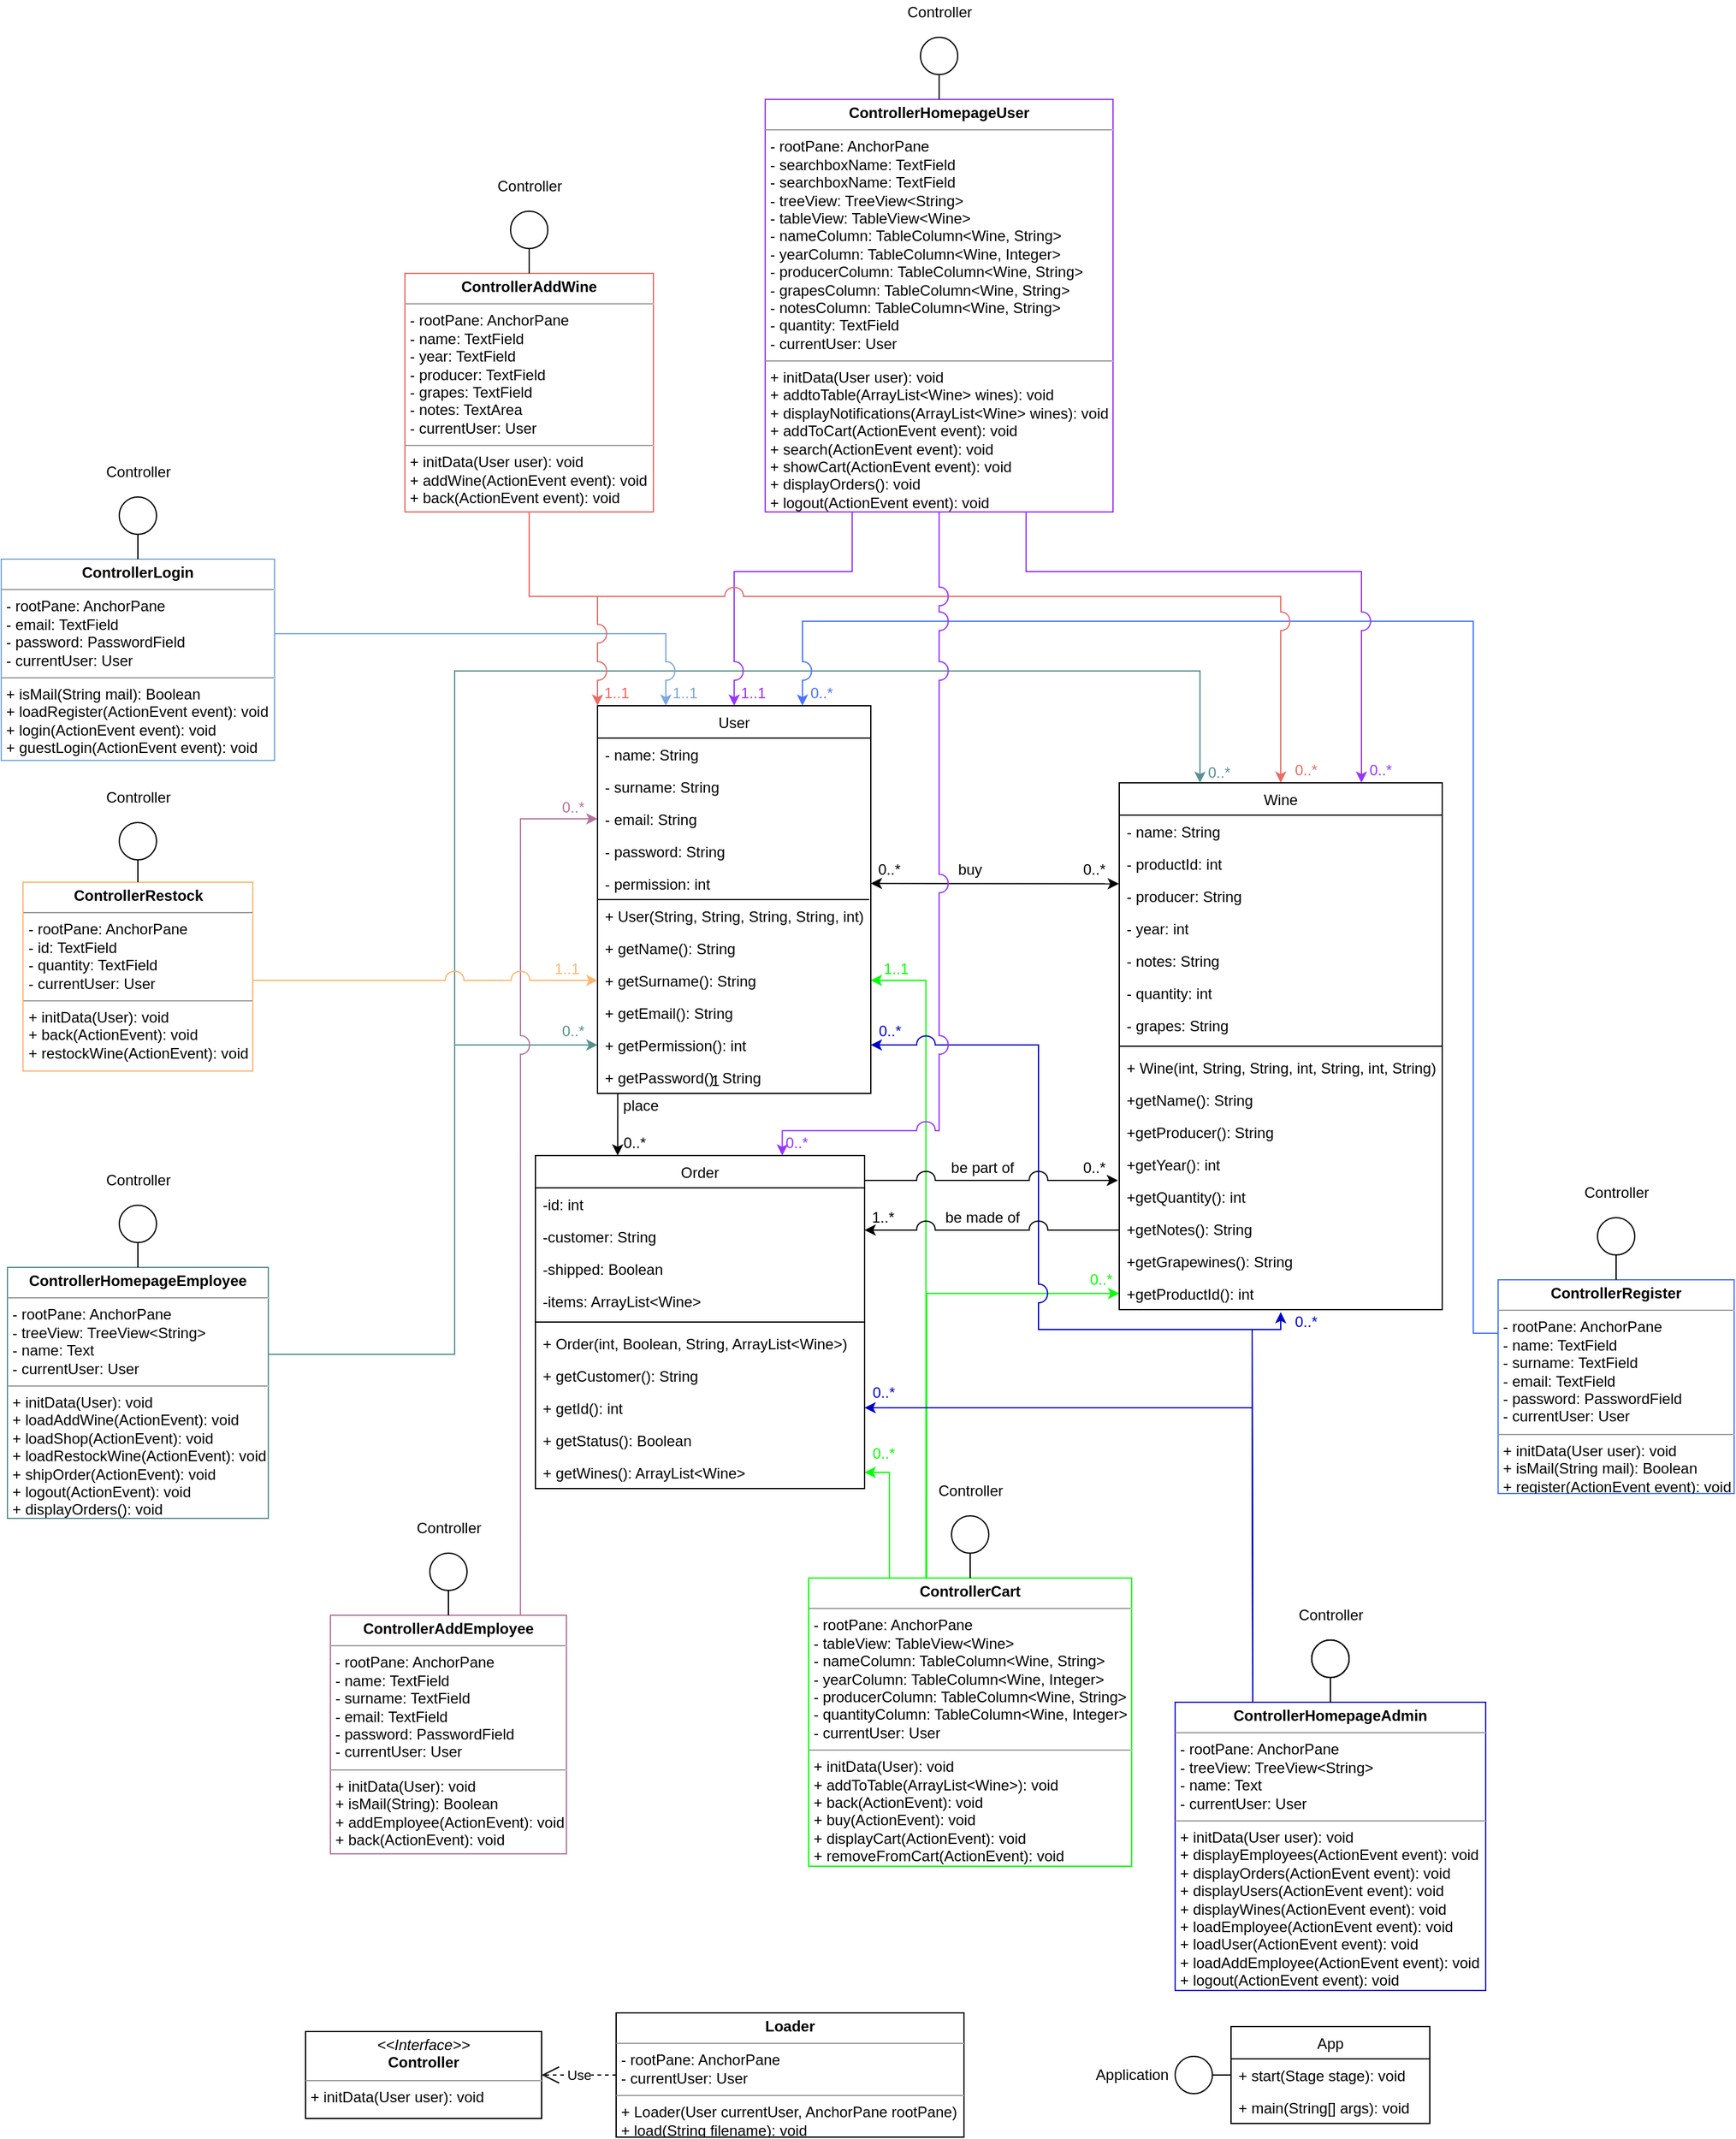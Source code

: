<mxfile version="14.0.1" type="github">
  <diagram id="dejC8xX66NXGGqEdCbtm" name="Page-1">
    <mxGraphModel dx="1484" dy="3399" grid="1" gridSize="10" guides="1" tooltips="1" connect="1" arrows="1" fold="1" page="1" pageScale="1" pageWidth="850" pageHeight="1100" background="none" math="0" shadow="0">
      <root>
        <mxCell id="0" />
        <mxCell id="1" parent="0" />
        <mxCell id="wKeTZpyMlNqquont4m5I-223" value="" style="group" parent="1" vertex="1" connectable="0">
          <mxGeometry x="2070" y="-740" width="250" height="312" as="geometry" />
        </mxCell>
        <mxCell id="wKeTZpyMlNqquont4m5I-213" value="&lt;p style=&quot;margin: 0px ; margin-top: 4px ; text-align: center&quot;&gt;&lt;b&gt;ControllerHomepageAdmin&lt;/b&gt;&lt;/p&gt;&lt;hr size=&quot;1&quot;&gt;&lt;p style=&quot;margin: 0px 0px 0px 4px&quot;&gt;- rootPane: AnchorPane&lt;/p&gt;&lt;p style=&quot;margin: 0px 0px 0px 4px&quot;&gt;- treeView: TreeView&amp;lt;String&amp;gt;&lt;/p&gt;&lt;p style=&quot;margin: 0px 0px 0px 4px&quot;&gt;- name: Text&lt;/p&gt;&lt;p style=&quot;margin: 0px 0px 0px 4px&quot;&gt;- currentUser: User&lt;/p&gt;&lt;hr size=&quot;1&quot;&gt;&lt;p style=&quot;margin: 0px ; margin-left: 4px&quot;&gt;+ initData(User user): void&lt;/p&gt;&lt;p style=&quot;margin: 0px ; margin-left: 4px&quot;&gt;+ displayEmployees(ActionEvent event): void&lt;/p&gt;&lt;p style=&quot;margin: 0px ; margin-left: 4px&quot;&gt;+ displayOrders(ActionEvent event): void&lt;/p&gt;&lt;p style=&quot;margin: 0px ; margin-left: 4px&quot;&gt;+ displayUsers(ActionEvent event): void&lt;/p&gt;&lt;p style=&quot;margin: 0px ; margin-left: 4px&quot;&gt;+ displayWines(ActionEvent event): void&lt;/p&gt;&lt;p style=&quot;margin: 0px ; margin-left: 4px&quot;&gt;+ loadEmployee(ActionEvent event): void&lt;/p&gt;&lt;p style=&quot;margin: 0px ; margin-left: 4px&quot;&gt;+ loadUser(ActionEvent event): void&lt;/p&gt;&lt;p style=&quot;margin: 0px ; margin-left: 4px&quot;&gt;+ loadAddEmployee(ActionEvent event): void&lt;/p&gt;&lt;p style=&quot;margin: 0px ; margin-left: 4px&quot;&gt;+ logout(ActionEvent event): void&lt;/p&gt;" style="verticalAlign=top;align=left;overflow=fill;fontSize=12;fontFamily=Helvetica;html=1;strokeColor=#0000CC;" parent="wKeTZpyMlNqquont4m5I-223" vertex="1">
          <mxGeometry y="80" width="250" height="232" as="geometry" />
        </mxCell>
        <mxCell id="wKeTZpyMlNqquont4m5I-222" value="" style="group" parent="wKeTZpyMlNqquont4m5I-223" vertex="1" connectable="0">
          <mxGeometry x="90" width="70" height="80" as="geometry" />
        </mxCell>
        <mxCell id="wKeTZpyMlNqquont4m5I-195" value="Controller" style="text;html=1;align=center;verticalAlign=middle;resizable=0;points=[];autosize=1;" parent="wKeTZpyMlNqquont4m5I-222" vertex="1">
          <mxGeometry width="70" height="20" as="geometry" />
        </mxCell>
        <mxCell id="wKeTZpyMlNqquont4m5I-159" value="" style="ellipse;fillColor=#ffffff;strokeColor=#000000;rotation=90;" parent="wKeTZpyMlNqquont4m5I-222" vertex="1">
          <mxGeometry x="20" y="30" width="30" height="30" as="geometry" />
        </mxCell>
        <mxCell id="wKeTZpyMlNqquont4m5I-216" value="" style="endArrow=none;html=1;entryX=0.5;entryY=0;entryDx=0;entryDy=0;" parent="wKeTZpyMlNqquont4m5I-222" edge="1">
          <mxGeometry x="36.71" y="-50" width="50" height="50" as="geometry">
            <mxPoint x="35.0" y="50" as="sourcePoint" />
            <mxPoint x="35.0" y="80" as="targetPoint" />
          </mxGeometry>
        </mxCell>
        <mxCell id="wKeTZpyMlNqquont4m5I-217" value="" style="ellipse;fillColor=#ffffff;strokeColor=#000000;rotation=90;" parent="wKeTZpyMlNqquont4m5I-222" vertex="1">
          <mxGeometry x="20" y="30" width="30" height="30" as="geometry" />
        </mxCell>
        <mxCell id="wKeTZpyMlNqquont4m5I-218" value="" style="endArrow=none;html=1;entryX=0.5;entryY=0;entryDx=0;entryDy=0;" parent="wKeTZpyMlNqquont4m5I-222" edge="1">
          <mxGeometry x="36.71" y="-50" width="50" height="50" as="geometry">
            <mxPoint x="35.0" y="50" as="sourcePoint" />
            <mxPoint x="35.0" y="80" as="targetPoint" />
          </mxGeometry>
        </mxCell>
        <mxCell id="wKeTZpyMlNqquont4m5I-219" value="" style="ellipse;fillColor=#ffffff;strokeColor=#000000;rotation=90;" parent="wKeTZpyMlNqquont4m5I-222" vertex="1">
          <mxGeometry x="20" y="30" width="30" height="30" as="geometry" />
        </mxCell>
        <mxCell id="wKeTZpyMlNqquont4m5I-220" value="" style="endArrow=none;html=1;entryX=0.5;entryY=0;entryDx=0;entryDy=0;" parent="wKeTZpyMlNqquont4m5I-222" edge="1">
          <mxGeometry x="36.71" y="-50" width="50" height="50" as="geometry">
            <mxPoint x="35.0" y="50" as="sourcePoint" />
            <mxPoint x="35.0" y="80" as="targetPoint" />
          </mxGeometry>
        </mxCell>
        <mxCell id="wKeTZpyMlNqquont4m5I-221" value="" style="ellipse;fillColor=#ffffff;strokeColor=#000000;rotation=90;" parent="wKeTZpyMlNqquont4m5I-222" vertex="1">
          <mxGeometry x="20" y="30" width="30" height="30" as="geometry" />
        </mxCell>
        <mxCell id="wKeTZpyMlNqquont4m5I-230" value="" style="group" parent="1" vertex="1" connectable="0">
          <mxGeometry x="1450" y="-1890" width="200" height="272" as="geometry" />
        </mxCell>
        <mxCell id="wKeTZpyMlNqquont4m5I-162" value="" style="group" parent="wKeTZpyMlNqquont4m5I-230" vertex="1" connectable="0">
          <mxGeometry y="30" width="200" height="242" as="geometry" />
        </mxCell>
        <mxCell id="jC_Wdxe36F_O-iLtIrg6-13" value="&lt;p style=&quot;margin: 0px ; margin-top: 4px ; text-align: center&quot;&gt;&lt;b&gt;ControllerAddWine&lt;/b&gt;&lt;/p&gt;&lt;hr size=&quot;1&quot;&gt;&lt;p style=&quot;margin: 0px ; margin-left: 4px&quot;&gt;- rootPane: AnchorPane&lt;/p&gt;&lt;p style=&quot;margin: 0px ; margin-left: 4px&quot;&gt;- name: TextField&lt;/p&gt;&lt;p style=&quot;margin: 0px ; margin-left: 4px&quot;&gt;- year: TextField&lt;/p&gt;&lt;p style=&quot;margin: 0px ; margin-left: 4px&quot;&gt;- producer: TextField&lt;/p&gt;&lt;p style=&quot;margin: 0px ; margin-left: 4px&quot;&gt;- grapes: TextField&lt;/p&gt;&lt;p style=&quot;margin: 0px ; margin-left: 4px&quot;&gt;- notes: TextArea&lt;/p&gt;&lt;p style=&quot;margin: 0px ; margin-left: 4px&quot;&gt;- currentUser: User&lt;/p&gt;&lt;hr size=&quot;1&quot;&gt;&lt;p style=&quot;margin: 0px ; margin-left: 4px&quot;&gt;+ initData(User user): void&lt;/p&gt;&lt;p style=&quot;margin: 0px ; margin-left: 4px&quot;&gt;+ addWine(ActionEvent event): void&lt;/p&gt;&lt;p style=&quot;margin: 0px ; margin-left: 4px&quot;&gt;+ back(ActionEvent event): void&lt;/p&gt;" style="verticalAlign=top;align=left;overflow=fill;fontSize=12;fontFamily=Helvetica;html=1;strokeColor=#EA6B66;" parent="wKeTZpyMlNqquont4m5I-162" vertex="1">
          <mxGeometry y="50" width="200" height="192" as="geometry" />
        </mxCell>
        <mxCell id="wKeTZpyMlNqquont4m5I-224" value="" style="group" parent="wKeTZpyMlNqquont4m5I-162" vertex="1" connectable="0">
          <mxGeometry x="85" y="-1.776e-15" width="50" height="50" as="geometry" />
        </mxCell>
        <mxCell id="wKeTZpyMlNqquont4m5I-160" value="" style="endArrow=none;html=1;entryX=0.5;entryY=0;entryDx=0;entryDy=0;" parent="wKeTZpyMlNqquont4m5I-224" edge="1">
          <mxGeometry x="1.71" y="-70" width="50" height="50" as="geometry">
            <mxPoint x="15" y="30" as="sourcePoint" />
            <mxPoint x="15" y="50" as="targetPoint" />
          </mxGeometry>
        </mxCell>
        <mxCell id="wKeTZpyMlNqquont4m5I-161" value="" style="ellipse;fillColor=#ffffff;strokeColor=#000000;rotation=90;" parent="wKeTZpyMlNqquont4m5I-224" vertex="1">
          <mxGeometry y="1.776e-15" width="30" height="30" as="geometry" />
        </mxCell>
        <mxCell id="wKeTZpyMlNqquont4m5I-194" value="Controller" style="text;html=1;align=center;verticalAlign=middle;resizable=0;points=[];autosize=1;" parent="wKeTZpyMlNqquont4m5I-230" vertex="1">
          <mxGeometry x="65" width="70" height="20" as="geometry" />
        </mxCell>
        <mxCell id="wKeTZpyMlNqquont4m5I-260" value="" style="group" parent="1" vertex="1" connectable="0">
          <mxGeometry x="2330" y="-1080" width="190" height="252" as="geometry" />
        </mxCell>
        <mxCell id="wKeTZpyMlNqquont4m5I-179" value="" style="group" parent="wKeTZpyMlNqquont4m5I-260" vertex="1" connectable="0">
          <mxGeometry y="30" width="190" height="222" as="geometry" />
        </mxCell>
        <mxCell id="jC_Wdxe36F_O-iLtIrg6-20" value="&lt;p style=&quot;margin: 0px ; margin-top: 4px ; text-align: center&quot;&gt;&lt;b&gt;ControllerRegister&lt;/b&gt;&lt;/p&gt;&lt;hr size=&quot;1&quot;&gt;&lt;p style=&quot;margin: 0px ; margin-left: 4px&quot;&gt;- rootPane: AnchorPane&lt;/p&gt;&lt;p style=&quot;margin: 0px 0px 0px 4px&quot;&gt;- name: TextField&lt;/p&gt;&lt;p style=&quot;margin: 0px 0px 0px 4px&quot;&gt;- surname: TextField&lt;br&gt;&lt;/p&gt;&lt;p style=&quot;margin: 0px 0px 0px 4px&quot;&gt;- email: TextField&lt;br&gt;&lt;/p&gt;&lt;p style=&quot;margin: 0px 0px 0px 4px&quot;&gt;- password: PasswordField&lt;/p&gt;&lt;p style=&quot;margin: 0px ; margin-left: 4px&quot;&gt;- currentUser: User&lt;/p&gt;&lt;hr size=&quot;1&quot;&gt;&lt;p style=&quot;margin: 0px ; margin-left: 4px&quot;&gt;+ initData(User user): void&lt;/p&gt;&lt;p style=&quot;margin: 0px ; margin-left: 4px&quot;&gt;+ isMail(String mail): Boolean&lt;/p&gt;&lt;p style=&quot;margin: 0px ; margin-left: 4px&quot;&gt;+ register(ActionEvent event): void&lt;/p&gt;" style="verticalAlign=top;align=left;overflow=fill;fontSize=12;fontFamily=Helvetica;html=1;strokeColor=#4A74FF;" parent="wKeTZpyMlNqquont4m5I-179" vertex="1">
          <mxGeometry y="50" width="190" height="172" as="geometry" />
        </mxCell>
        <mxCell id="wKeTZpyMlNqquont4m5I-149" value="" style="endArrow=none;html=1;entryX=0.5;entryY=0;entryDx=0;entryDy=0;" parent="wKeTZpyMlNqquont4m5I-179" target="jC_Wdxe36F_O-iLtIrg6-20" edge="1">
          <mxGeometry x="77" y="-80" width="50" height="50" as="geometry">
            <mxPoint x="95" y="30" as="sourcePoint" />
            <mxPoint x="90" y="37" as="targetPoint" />
          </mxGeometry>
        </mxCell>
        <mxCell id="wKeTZpyMlNqquont4m5I-150" value="" style="ellipse;fillColor=#ffffff;strokeColor=#000000;rotation=90;" parent="wKeTZpyMlNqquont4m5I-179" vertex="1">
          <mxGeometry x="80" width="30" height="30" as="geometry" />
        </mxCell>
        <mxCell id="wKeTZpyMlNqquont4m5I-190" value="Controller" style="text;html=1;align=center;verticalAlign=middle;resizable=0;points=[];autosize=1;" parent="wKeTZpyMlNqquont4m5I-260" vertex="1">
          <mxGeometry x="60" width="70" height="20" as="geometry" />
        </mxCell>
        <mxCell id="wKeTZpyMlNqquont4m5I-261" value="" style="group" parent="1" vertex="1" connectable="0">
          <mxGeometry x="1125" y="-1660" width="220" height="242" as="geometry" />
        </mxCell>
        <mxCell id="wKeTZpyMlNqquont4m5I-180" value="" style="group" parent="wKeTZpyMlNqquont4m5I-261" vertex="1" connectable="0">
          <mxGeometry y="30" width="220" height="212" as="geometry" />
        </mxCell>
        <mxCell id="jC_Wdxe36F_O-iLtIrg6-19" value="&lt;p style=&quot;margin: 0px ; margin-top: 4px ; text-align: center&quot;&gt;&lt;b&gt;ControllerLogin&lt;/b&gt;&lt;/p&gt;&lt;hr size=&quot;1&quot;&gt;&lt;p style=&quot;margin: 0px ; margin-left: 4px&quot;&gt;- rootPane: AnchorPane&lt;/p&gt;&lt;p style=&quot;margin: 0px ; margin-left: 4px&quot;&gt;- email: TextField&lt;/p&gt;&lt;p style=&quot;margin: 0px ; margin-left: 4px&quot;&gt;- password: PasswordField&lt;/p&gt;&lt;p style=&quot;margin: 0px ; margin-left: 4px&quot;&gt;- currentUser: User&lt;/p&gt;&lt;hr size=&quot;1&quot;&gt;&lt;p style=&quot;margin: 0px ; margin-left: 4px&quot;&gt;+ isMail(String mail): Boolean&lt;/p&gt;&lt;p style=&quot;margin: 0px ; margin-left: 4px&quot;&gt;+ loadRegister(ActionEvent event): void&lt;/p&gt;&lt;p style=&quot;margin: 0px ; margin-left: 4px&quot;&gt;+ login(ActionEvent event): void&lt;/p&gt;&lt;p style=&quot;margin: 0px ; margin-left: 4px&quot;&gt;+ guestLogin(ActionEvent event): void&lt;/p&gt;" style="verticalAlign=top;align=left;overflow=fill;fontSize=12;fontFamily=Helvetica;html=1;strokeColor=#7EA6E0;" parent="wKeTZpyMlNqquont4m5I-180" vertex="1">
          <mxGeometry y="50" width="220" height="162" as="geometry" />
        </mxCell>
        <mxCell id="wKeTZpyMlNqquont4m5I-151" value="" style="endArrow=none;html=1;entryX=0.5;entryY=0;entryDx=0;entryDy=0;" parent="wKeTZpyMlNqquont4m5I-180" target="jC_Wdxe36F_O-iLtIrg6-19" edge="1">
          <mxGeometry x="72" y="-90" width="50" height="50" as="geometry">
            <mxPoint x="110" y="30" as="sourcePoint" />
            <mxPoint x="90" y="40" as="targetPoint" />
          </mxGeometry>
        </mxCell>
        <mxCell id="wKeTZpyMlNqquont4m5I-152" value="" style="ellipse;fillColor=#ffffff;strokeColor=#000000;rotation=90;" parent="wKeTZpyMlNqquont4m5I-180" vertex="1">
          <mxGeometry x="95" width="30" height="30" as="geometry" />
        </mxCell>
        <mxCell id="wKeTZpyMlNqquont4m5I-191" value="Controller" style="text;html=1;align=center;verticalAlign=middle;resizable=0;points=[];autosize=1;" parent="wKeTZpyMlNqquont4m5I-261" vertex="1">
          <mxGeometry x="75" width="70" height="20" as="geometry" />
        </mxCell>
        <mxCell id="wKeTZpyMlNqquont4m5I-269" value="" style="group" parent="1" vertex="1" connectable="0">
          <mxGeometry x="2000" y="-399" width="275" height="78" as="geometry" />
        </mxCell>
        <mxCell id="wKeTZpyMlNqquont4m5I-122" value="" style="endArrow=none;html=1;exitX=1;exitY=0.5;exitDx=0;exitDy=0;exitPerimeter=0;entryX=0;entryY=0.5;entryDx=0;entryDy=0;" parent="wKeTZpyMlNqquont4m5I-269" edge="1">
          <mxGeometry width="50" height="50" as="geometry">
            <mxPoint x="90" y="39" as="sourcePoint" />
            <mxPoint x="115" y="39" as="targetPoint" />
          </mxGeometry>
        </mxCell>
        <mxCell id="wKeTZpyMlNqquont4m5I-130" value="" style="group" parent="wKeTZpyMlNqquont4m5I-269" vertex="1" connectable="0">
          <mxGeometry width="275" height="78" as="geometry" />
        </mxCell>
        <mxCell id="jC_Wdxe36F_O-iLtIrg6-5" value="App" style="swimlane;fontStyle=0;childLayout=stackLayout;horizontal=1;startSize=26;fillColor=none;horizontalStack=0;resizeParent=1;resizeParentMax=0;resizeLast=0;collapsible=1;marginBottom=0;" parent="wKeTZpyMlNqquont4m5I-130" vertex="1">
          <mxGeometry x="115" width="160" height="78" as="geometry">
            <mxRectangle x="60" y="-960" width="50" height="26" as="alternateBounds" />
          </mxGeometry>
        </mxCell>
        <mxCell id="jC_Wdxe36F_O-iLtIrg6-7" value="+ start(Stage stage): void" style="text;strokeColor=none;fillColor=none;align=left;verticalAlign=top;spacingLeft=4;spacingRight=4;overflow=hidden;rotatable=0;points=[[0,0.5],[1,0.5]];portConstraint=eastwest;" parent="jC_Wdxe36F_O-iLtIrg6-5" vertex="1">
          <mxGeometry y="26" width="160" height="26" as="geometry" />
        </mxCell>
        <mxCell id="jC_Wdxe36F_O-iLtIrg6-8" value="+ main(String[] args): void" style="text;strokeColor=none;fillColor=none;align=left;verticalAlign=top;spacingLeft=4;spacingRight=4;overflow=hidden;rotatable=0;points=[[0,0.5],[1,0.5]];portConstraint=eastwest;" parent="jC_Wdxe36F_O-iLtIrg6-5" vertex="1">
          <mxGeometry y="52" width="160" height="26" as="geometry" />
        </mxCell>
        <mxCell id="wKeTZpyMlNqquont4m5I-7" value="Application" style="text;html=1;align=center;verticalAlign=middle;resizable=0;points=[];autosize=1;" parent="wKeTZpyMlNqquont4m5I-130" vertex="1">
          <mxGeometry y="29" width="70" height="20" as="geometry" />
        </mxCell>
        <mxCell id="wKeTZpyMlNqquont4m5I-123" value="" style="ellipse;fillColor=#ffffff;strokeColor=#000000;" parent="wKeTZpyMlNqquont4m5I-130" vertex="1">
          <mxGeometry x="70" y="24" width="30" height="30" as="geometry" />
        </mxCell>
        <mxCell id="wKeTZpyMlNqquont4m5I-273" style="edgeStyle=orthogonalEdgeStyle;rounded=0;orthogonalLoop=1;jettySize=auto;html=1;entryX=0;entryY=0.5;entryDx=0;entryDy=0;exitX=1;exitY=0.5;exitDx=0;exitDy=0;strokeColor=#579191;" parent="1" source="jC_Wdxe36F_O-iLtIrg6-15" target="UXMgXP9CzdIKXv9W3ZQB-112" edge="1">
          <mxGeometry relative="1" as="geometry">
            <Array as="points">
              <mxPoint x="1340" y="-940" />
              <mxPoint x="1490" y="-940" />
              <mxPoint x="1490" y="-1189" />
            </Array>
            <mxPoint x="1360" y="-920" as="sourcePoint" />
            <mxPoint x="1615" y="-1187" as="targetPoint" />
          </mxGeometry>
        </mxCell>
        <mxCell id="wKeTZpyMlNqquont4m5I-101" value="" style="endArrow=classic;html=1;exitX=1;exitY=0.5;exitDx=0;exitDy=0;entryX=-0.001;entryY=0.126;entryDx=0;entryDy=0;entryPerimeter=0;startArrow=classic;startFill=1;endFill=1;" parent="1" source="UXMgXP9CzdIKXv9W3ZQB-107" edge="1" target="UXMgXP9CzdIKXv9W3ZQB-86">
          <mxGeometry x="1610" y="-1470" width="50" height="50" as="geometry">
            <mxPoint x="1775" y="-1317" as="sourcePoint" />
            <mxPoint x="2025" y="-1316" as="targetPoint" />
          </mxGeometry>
        </mxCell>
        <mxCell id="wKeTZpyMlNqquont4m5I-102" value="0..*" style="text;html=1;strokeColor=none;fillColor=none;align=center;verticalAlign=middle;whiteSpace=wrap;rounded=0;" parent="1" vertex="1">
          <mxGeometry x="1995" y="-1340" width="20" height="20" as="geometry" />
        </mxCell>
        <mxCell id="wKeTZpyMlNqquont4m5I-104" value="buy" style="text;html=1;strokeColor=none;fillColor=none;align=center;verticalAlign=middle;whiteSpace=wrap;rounded=0;" parent="1" vertex="1">
          <mxGeometry x="1885" y="-1340" width="40" height="20" as="geometry" />
        </mxCell>
        <mxCell id="wKeTZpyMlNqquont4m5I-105" value="" style="endArrow=none;html=1;entryX=0.074;entryY=1.003;entryDx=0;entryDy=0;exitX=0.25;exitY=0;exitDx=0;exitDy=0;entryPerimeter=0;endFill=0;startArrow=classic;startFill=1;" parent="1" source="UXMgXP9CzdIKXv9W3ZQB-62" target="UXMgXP9CzdIKXv9W3ZQB-113" edge="1">
          <mxGeometry x="1610" y="-1470" width="50" height="50" as="geometry">
            <mxPoint x="1695" y="-1100" as="sourcePoint" />
            <mxPoint x="1695" y="-1170" as="targetPoint" />
          </mxGeometry>
        </mxCell>
        <mxCell id="wKeTZpyMlNqquont4m5I-106" value="place" style="text;html=1;strokeColor=none;fillColor=none;align=center;verticalAlign=middle;whiteSpace=wrap;rounded=0;" parent="1" vertex="1">
          <mxGeometry x="1620" y="-1150" width="40" height="20" as="geometry" />
        </mxCell>
        <mxCell id="wKeTZpyMlNqquont4m5I-107" value="0..*" style="text;html=1;strokeColor=none;fillColor=none;align=center;verticalAlign=middle;whiteSpace=wrap;rounded=0;" parent="1" vertex="1">
          <mxGeometry x="1625" y="-1120" width="20" height="20" as="geometry" />
        </mxCell>
        <mxCell id="wKeTZpyMlNqquont4m5I-108" value="1" style="text;html=1;strokeColor=none;fillColor=none;align=center;verticalAlign=middle;whiteSpace=wrap;rounded=0;" parent="1" vertex="1">
          <mxGeometry x="1695" y="-1170" width="10" height="20" as="geometry" />
        </mxCell>
        <mxCell id="wKeTZpyMlNqquont4m5I-109" value="0..*" style="text;html=1;strokeColor=none;fillColor=none;align=center;verticalAlign=middle;whiteSpace=wrap;rounded=0;" parent="1" vertex="1">
          <mxGeometry x="1995" y="-1100" width="20" height="20" as="geometry" />
        </mxCell>
        <mxCell id="wKeTZpyMlNqquont4m5I-111" value="be part of" style="text;html=1;strokeColor=none;fillColor=none;align=center;verticalAlign=middle;whiteSpace=wrap;rounded=0;" parent="1" vertex="1">
          <mxGeometry x="1885" y="-1100" width="60" height="20" as="geometry" />
        </mxCell>
        <mxCell id="wKeTZpyMlNqquont4m5I-113" value="1..*" style="text;html=1;strokeColor=none;fillColor=none;align=center;verticalAlign=middle;whiteSpace=wrap;rounded=0;" parent="1" vertex="1">
          <mxGeometry x="1825" y="-1060" width="20" height="20" as="geometry" />
        </mxCell>
        <mxCell id="wKeTZpyMlNqquont4m5I-114" value="be made of" style="text;html=1;strokeColor=none;fillColor=none;align=center;verticalAlign=middle;whiteSpace=wrap;rounded=0;" parent="1" vertex="1">
          <mxGeometry x="1880" y="-1060" width="70" height="20" as="geometry" />
        </mxCell>
        <mxCell id="wKeTZpyMlNqquont4m5I-265" value="" style="group" parent="1" vertex="1" connectable="0">
          <mxGeometry x="1775" y="-840" width="260" height="312" as="geometry" />
        </mxCell>
        <mxCell id="jC_Wdxe36F_O-iLtIrg6-12" value="&lt;p style=&quot;margin: 0px ; margin-top: 4px ; text-align: center&quot;&gt;&lt;b&gt;ControllerCart&lt;/b&gt;&lt;/p&gt;&lt;hr size=&quot;1&quot;&gt;&lt;p style=&quot;margin: 0px ; margin-left: 4px&quot;&gt;-&lt;span&gt;&amp;nbsp;rootPane: AnchorPane&lt;/span&gt;&lt;/p&gt;&lt;p style=&quot;margin: 0px 0px 0px 4px&quot;&gt;- tableView: TableView&amp;lt;Wine&amp;gt;&lt;/p&gt;&lt;p style=&quot;margin: 0px 0px 0px 4px&quot;&gt;- nameColumn: TableColumn&amp;lt;Wine, String&amp;gt;&lt;/p&gt;&lt;p style=&quot;margin: 0px 0px 0px 4px&quot;&gt;- yearColumn: TableColumn&amp;lt;Wine, Integer&amp;gt;&lt;/p&gt;&lt;p style=&quot;margin: 0px 0px 0px 4px&quot;&gt;- producerColumn: TableColumn&amp;lt;Wine, String&amp;gt;&lt;/p&gt;&lt;p style=&quot;margin: 0px 0px 0px 4px&quot;&gt;- quantityColumn: TableColumn&amp;lt;Wine, Integer&amp;gt;&lt;/p&gt;&lt;p style=&quot;margin: 0px ; margin-left: 4px&quot;&gt;- currentUser: User&lt;/p&gt;&lt;hr size=&quot;1&quot;&gt;&lt;p style=&quot;margin: 0px ; margin-left: 4px&quot;&gt;+ initData(User): void&lt;/p&gt;&lt;p style=&quot;margin: 0px ; margin-left: 4px&quot;&gt;+ addToTable(ArrayList&amp;lt;Wine&amp;gt;): void&lt;/p&gt;&lt;p style=&quot;margin: 0px ; margin-left: 4px&quot;&gt;+ back(ActionEvent): void&lt;/p&gt;&lt;p style=&quot;margin: 0px ; margin-left: 4px&quot;&gt;+ buy(ActionEvent): void&lt;/p&gt;&lt;p style=&quot;margin: 0px ; margin-left: 4px&quot;&gt;+ displayCart(ActionEvent): void&lt;/p&gt;&lt;p style=&quot;margin: 0px ; margin-left: 4px&quot;&gt;+ removeFromCart(ActionEvent): void&lt;/p&gt;" style="verticalAlign=top;align=left;overflow=fill;fontSize=12;fontFamily=Helvetica;html=1;strokeColor=#00FF00;" parent="wKeTZpyMlNqquont4m5I-265" vertex="1">
          <mxGeometry y="80" width="260" height="232" as="geometry" />
        </mxCell>
        <mxCell id="wKeTZpyMlNqquont4m5I-188" value="" style="endArrow=none;html=1;entryX=0.5;entryY=0;entryDx=0;entryDy=0;" parent="wKeTZpyMlNqquont4m5I-265" target="jC_Wdxe36F_O-iLtIrg6-12" edge="1">
          <mxGeometry x="-1273.34" y="950" width="50" height="50" as="geometry">
            <mxPoint x="130" y="60" as="sourcePoint" />
            <mxPoint x="129.66" y="60" as="targetPoint" />
          </mxGeometry>
        </mxCell>
        <mxCell id="wKeTZpyMlNqquont4m5I-189" value="" style="ellipse;fillColor=#ffffff;strokeColor=#000000;rotation=90;" parent="wKeTZpyMlNqquont4m5I-265" vertex="1">
          <mxGeometry x="115" y="30" width="30" height="30" as="geometry" />
        </mxCell>
        <mxCell id="wKeTZpyMlNqquont4m5I-264" value="Controller" style="text;html=1;align=center;verticalAlign=middle;resizable=0;points=[];autosize=1;" parent="wKeTZpyMlNqquont4m5I-265" vertex="1">
          <mxGeometry x="95" width="70" height="20" as="geometry" />
        </mxCell>
        <mxCell id="ZOYg5p0cv3gOobGNT6kV-1" style="rounded=0;orthogonalLoop=1;jettySize=auto;html=1;exitX=0.25;exitY=0;exitDx=0;exitDy=0;edgeStyle=orthogonalEdgeStyle;entryX=1;entryY=0.5;entryDx=0;entryDy=0;strokeColor=#00FF00;" parent="1" source="jC_Wdxe36F_O-iLtIrg6-12" target="UXMgXP9CzdIKXv9W3ZQB-72" edge="1">
          <mxGeometry relative="1" as="geometry">
            <mxPoint x="2080" y="-890" as="targetPoint" />
            <Array as="points">
              <mxPoint x="1840" y="-845" />
            </Array>
          </mxGeometry>
        </mxCell>
        <mxCell id="ZOYg5p0cv3gOobGNT6kV-2" style="edgeStyle=orthogonalEdgeStyle;rounded=0;orthogonalLoop=1;jettySize=auto;html=1;entryX=1;entryY=0.5;entryDx=0;entryDy=0;exitX=0.363;exitY=-0.001;exitDx=0;exitDy=0;exitPerimeter=0;strokeColor=#00FF00;" parent="1" source="jC_Wdxe36F_O-iLtIrg6-12" target="UXMgXP9CzdIKXv9W3ZQB-110" edge="1">
          <mxGeometry relative="1" as="geometry">
            <mxPoint x="1870" y="-770" as="sourcePoint" />
            <mxPoint x="1775" y="-1239" as="targetPoint" />
            <Array as="points">
              <mxPoint x="1869" y="-1241" />
            </Array>
          </mxGeometry>
        </mxCell>
        <mxCell id="ZOYg5p0cv3gOobGNT6kV-3" style="edgeStyle=orthogonalEdgeStyle;rounded=0;orthogonalLoop=1;jettySize=auto;html=1;jumpStyle=arc;jumpSize=15;entryX=0;entryY=0.5;entryDx=0;entryDy=0;strokeColor=#00FF00;" parent="1" target="UXMgXP9CzdIKXv9W3ZQB-99" edge="1">
          <mxGeometry relative="1" as="geometry">
            <mxPoint x="1870" y="-760" as="sourcePoint" />
            <mxPoint x="2050" y="-1000" as="targetPoint" />
            <Array as="points">
              <mxPoint x="1870" y="-760" />
              <mxPoint x="1870" y="-989" />
            </Array>
          </mxGeometry>
        </mxCell>
        <mxCell id="ZOYg5p0cv3gOobGNT6kV-4" style="edgeStyle=orthogonalEdgeStyle;rounded=0;orthogonalLoop=1;jettySize=auto;html=1;exitX=0.25;exitY=0;exitDx=0;exitDy=0;entryX=1;entryY=0.5;entryDx=0;entryDy=0;jumpStyle=arc;jumpSize=15;strokeColor=#0000CC;" parent="1" source="wKeTZpyMlNqquont4m5I-213" target="UXMgXP9CzdIKXv9W3ZQB-70" edge="1">
          <mxGeometry relative="1" as="geometry">
            <Array as="points">
              <mxPoint x="2133" y="-710" />
              <mxPoint x="2132" y="-905" />
            </Array>
            <mxPoint x="1780" y="-905" as="targetPoint" />
          </mxGeometry>
        </mxCell>
        <mxCell id="ZOYg5p0cv3gOobGNT6kV-6" style="edgeStyle=orthogonalEdgeStyle;rounded=0;orthogonalLoop=1;jettySize=auto;html=1;exitX=0.25;exitY=0;exitDx=0;exitDy=0;entryX=0.5;entryY=1.077;entryDx=0;entryDy=0;entryPerimeter=0;strokeColor=#0000CC;" parent="1" source="wKeTZpyMlNqquont4m5I-213" target="UXMgXP9CzdIKXv9W3ZQB-99" edge="1">
          <mxGeometry relative="1" as="geometry">
            <Array as="points">
              <mxPoint x="2132" y="-710" />
              <mxPoint x="2132" y="-960" />
              <mxPoint x="2155" y="-960" />
            </Array>
            <mxPoint x="2145" y="-1030" as="targetPoint" />
          </mxGeometry>
        </mxCell>
        <mxCell id="ZOYg5p0cv3gOobGNT6kV-8" style="edgeStyle=orthogonalEdgeStyle;rounded=0;orthogonalLoop=1;jettySize=auto;html=1;exitX=0.25;exitY=0;exitDx=0;exitDy=0;entryX=1;entryY=0.5;entryDx=0;entryDy=0;jumpStyle=arc;jumpSize=15;strokeColor=#0000CC;" parent="1" source="wKeTZpyMlNqquont4m5I-213" target="UXMgXP9CzdIKXv9W3ZQB-112" edge="1">
          <mxGeometry relative="1" as="geometry">
            <Array as="points">
              <mxPoint x="2133" y="-710" />
              <mxPoint x="2132" y="-710" />
              <mxPoint x="2132" y="-960" />
              <mxPoint x="1960" y="-960" />
              <mxPoint x="1960" y="-1189" />
            </Array>
            <mxPoint x="1775" y="-1187" as="targetPoint" />
          </mxGeometry>
        </mxCell>
        <mxCell id="ZOYg5p0cv3gOobGNT6kV-9" style="edgeStyle=orthogonalEdgeStyle;rounded=0;orthogonalLoop=1;jettySize=auto;html=1;entryX=0.25;entryY=0;entryDx=0;entryDy=0;jumpStyle=arc;jumpSize=15;exitX=1;exitY=0.5;exitDx=0;exitDy=0;strokeColor=#579191;" parent="1" source="jC_Wdxe36F_O-iLtIrg6-15" target="UXMgXP9CzdIKXv9W3ZQB-83" edge="1">
          <mxGeometry relative="1" as="geometry">
            <Array as="points">
              <mxPoint x="1340" y="-940" />
              <mxPoint x="1490" y="-940" />
              <mxPoint x="1490" y="-1490" />
              <mxPoint x="2090" y="-1490" />
            </Array>
            <mxPoint x="2065" y="-1420" as="targetPoint" />
          </mxGeometry>
        </mxCell>
        <mxCell id="ZOYg5p0cv3gOobGNT6kV-10" style="edgeStyle=orthogonalEdgeStyle;rounded=0;jumpStyle=arc;jumpSize=15;orthogonalLoop=1;jettySize=auto;html=1;entryX=0.25;entryY=0;entryDx=0;entryDy=0;strokeColor=#7EA6E0;" parent="1" target="UXMgXP9CzdIKXv9W3ZQB-101" edge="1">
          <mxGeometry relative="1" as="geometry">
            <Array as="points">
              <mxPoint x="1345" y="-1520" />
              <mxPoint x="1660" y="-1520" />
            </Array>
            <mxPoint x="1345" y="-1520" as="sourcePoint" />
            <mxPoint x="1655" y="-1460" as="targetPoint" />
          </mxGeometry>
        </mxCell>
        <mxCell id="ZOYg5p0cv3gOobGNT6kV-11" style="edgeStyle=orthogonalEdgeStyle;rounded=0;jumpStyle=arc;jumpSize=15;orthogonalLoop=1;jettySize=auto;html=1;exitX=0;exitY=0.25;exitDx=0;exitDy=0;entryX=0.75;entryY=0;entryDx=0;entryDy=0;strokeColor=#4A74FF;" parent="1" source="jC_Wdxe36F_O-iLtIrg6-20" target="UXMgXP9CzdIKXv9W3ZQB-101" edge="1">
          <mxGeometry relative="1" as="geometry">
            <Array as="points">
              <mxPoint x="2310" y="-957" />
              <mxPoint x="2310" y="-1530" />
              <mxPoint x="1770" y="-1530" />
            </Array>
            <mxPoint x="1735" y="-1460" as="targetPoint" />
          </mxGeometry>
        </mxCell>
        <mxCell id="ZOYg5p0cv3gOobGNT6kV-12" style="edgeStyle=orthogonalEdgeStyle;rounded=0;jumpStyle=arc;jumpSize=15;orthogonalLoop=1;jettySize=auto;html=1;exitX=0.25;exitY=1;exitDx=0;exitDy=0;entryX=0.5;entryY=0;entryDx=0;entryDy=0;strokeColor=#9933FF;" parent="1" source="wKeTZpyMlNqquont4m5I-249" target="UXMgXP9CzdIKXv9W3ZQB-101" edge="1">
          <mxGeometry relative="1" as="geometry">
            <Array as="points">
              <mxPoint x="1810" y="-1570" />
              <mxPoint x="1715" y="-1570" />
            </Array>
            <mxPoint x="1695" y="-1460" as="targetPoint" />
          </mxGeometry>
        </mxCell>
        <mxCell id="ZOYg5p0cv3gOobGNT6kV-14" style="edgeStyle=orthogonalEdgeStyle;rounded=0;jumpStyle=arc;jumpSize=15;orthogonalLoop=1;jettySize=auto;html=1;exitX=0.75;exitY=1;exitDx=0;exitDy=0;entryX=0.75;entryY=0;entryDx=0;entryDy=0;strokeColor=#9933FF;" parent="1" source="wKeTZpyMlNqquont4m5I-249" target="UXMgXP9CzdIKXv9W3ZQB-83" edge="1">
          <mxGeometry relative="1" as="geometry">
            <Array as="points">
              <mxPoint x="1950" y="-1570" />
              <mxPoint x="2220" y="-1570" />
            </Array>
            <mxPoint x="2145" y="-1420" as="targetPoint" />
          </mxGeometry>
        </mxCell>
        <mxCell id="ZOYg5p0cv3gOobGNT6kV-15" style="edgeStyle=orthogonalEdgeStyle;rounded=0;jumpStyle=arc;jumpSize=15;orthogonalLoop=1;jettySize=auto;html=1;exitX=0.5;exitY=1;exitDx=0;exitDy=0;entryX=0;entryY=0;entryDx=0;entryDy=0;strokeColor=#EA6B66;" parent="1" source="jC_Wdxe36F_O-iLtIrg6-13" target="UXMgXP9CzdIKXv9W3ZQB-101" edge="1">
          <mxGeometry relative="1" as="geometry">
            <Array as="points">
              <mxPoint x="1550" y="-1550" />
              <mxPoint x="1605" y="-1550" />
            </Array>
            <mxPoint x="1637.08" y="-1460.87" as="targetPoint" />
          </mxGeometry>
        </mxCell>
        <mxCell id="ZOYg5p0cv3gOobGNT6kV-16" style="edgeStyle=orthogonalEdgeStyle;rounded=0;jumpStyle=arc;jumpSize=15;orthogonalLoop=1;jettySize=auto;html=1;entryX=0.5;entryY=0;entryDx=0;entryDy=0;startArrow=none;startFill=0;noJump=0;comic=0;strokeColor=#EA6B66;" parent="1" target="UXMgXP9CzdIKXv9W3ZQB-83" edge="1">
          <mxGeometry relative="1" as="geometry">
            <Array as="points">
              <mxPoint x="1550" y="-1618" />
              <mxPoint x="1550" y="-1550" />
              <mxPoint x="2155" y="-1550" />
            </Array>
            <mxPoint x="1550" y="-1618" as="sourcePoint" />
            <mxPoint x="2105" y="-1420" as="targetPoint" />
          </mxGeometry>
        </mxCell>
        <mxCell id="ZOYg5p0cv3gOobGNT6kV-17" style="edgeStyle=orthogonalEdgeStyle;rounded=0;comic=0;jumpStyle=arc;jumpSize=15;orthogonalLoop=1;jettySize=auto;html=1;exitX=0.805;exitY=-0.002;exitDx=0;exitDy=0;entryX=0;entryY=0.5;entryDx=0;entryDy=0;startArrow=none;startFill=0;exitPerimeter=0;strokeColor=#B5739D;" parent="1" source="jC_Wdxe36F_O-iLtIrg6-10" target="UXMgXP9CzdIKXv9W3ZQB-104" edge="1">
          <mxGeometry relative="1" as="geometry">
            <Array as="points">
              <mxPoint x="1543" y="-1371" />
            </Array>
            <mxPoint x="1615" y="-1369" as="targetPoint" />
          </mxGeometry>
        </mxCell>
        <mxCell id="ZOYg5p0cv3gOobGNT6kV-19" value="" style="group" parent="1" vertex="1" connectable="0">
          <mxGeometry x="1370" y="-410" width="530" height="100" as="geometry" />
        </mxCell>
        <mxCell id="jC_Wdxe36F_O-iLtIrg6-4" value="&lt;p style=&quot;margin: 0px ; margin-top: 4px ; text-align: center&quot;&gt;&lt;i&gt;&amp;lt;&amp;lt;Interface&amp;gt;&amp;gt;&lt;/i&gt;&lt;br&gt;&lt;b&gt;Controller&lt;/b&gt;&lt;/p&gt;&lt;hr size=&quot;1&quot;&gt;&lt;p style=&quot;margin: 0px ; margin-left: 4px&quot;&gt;+ initData&lt;span&gt;(User user): void&lt;/span&gt;&lt;/p&gt;" style="verticalAlign=top;align=left;overflow=fill;fontSize=12;fontFamily=Helvetica;html=1;" parent="ZOYg5p0cv3gOobGNT6kV-19" vertex="1">
          <mxGeometry y="15" width="190" height="70" as="geometry" />
        </mxCell>
        <mxCell id="jC_Wdxe36F_O-iLtIrg6-29" value="&lt;p style=&quot;margin: 0px ; margin-top: 4px ; text-align: center&quot;&gt;&lt;b&gt;Loader&lt;/b&gt;&lt;/p&gt;&lt;hr size=&quot;1&quot;&gt;&lt;p style=&quot;margin: 0px ; margin-left: 4px&quot;&gt;- rootPane: AnchorPane&lt;/p&gt;&lt;p style=&quot;margin: 0px ; margin-left: 4px&quot;&gt;- currentUser: User&lt;/p&gt;&lt;hr size=&quot;1&quot;&gt;&lt;p style=&quot;margin: 0px ; margin-left: 4px&quot;&gt;+ Loader(User currentUser, AnchorPane rootPane)&lt;/p&gt;&lt;p style=&quot;margin: 0px ; margin-left: 4px&quot;&gt;+ load(String filename): void&lt;/p&gt;" style="verticalAlign=top;align=left;overflow=fill;fontSize=12;fontFamily=Helvetica;html=1;" parent="ZOYg5p0cv3gOobGNT6kV-19" vertex="1">
          <mxGeometry x="250" width="280" height="100" as="geometry" />
        </mxCell>
        <mxCell id="BZukZKPMYofZ3oWbsd-u-14" value="Use" style="endArrow=open;endSize=12;dashed=1;html=1;entryX=1;entryY=0.5;entryDx=0;entryDy=0;exitX=0;exitY=0.5;exitDx=0;exitDy=0;" parent="ZOYg5p0cv3gOobGNT6kV-19" source="jC_Wdxe36F_O-iLtIrg6-29" target="jC_Wdxe36F_O-iLtIrg6-4" edge="1">
          <mxGeometry width="160" relative="1" as="geometry">
            <mxPoint x="310" y="754.58" as="sourcePoint" />
            <mxPoint x="470" y="754.58" as="targetPoint" />
          </mxGeometry>
        </mxCell>
        <mxCell id="UXMgXP9CzdIKXv9W3ZQB-1" value="&lt;font color=&quot;#00ff00&quot;&gt;0..*&lt;/font&gt;" style="text;html=1;align=center;verticalAlign=middle;resizable=0;points=[];autosize=1;" vertex="1" parent="1">
          <mxGeometry x="1820" y="-870" width="30" height="20" as="geometry" />
        </mxCell>
        <mxCell id="UXMgXP9CzdIKXv9W3ZQB-3" value="&lt;font color=&quot;#0000cc&quot;&gt;0..*&lt;/font&gt;" style="text;html=1;align=center;verticalAlign=middle;resizable=0;points=[];autosize=1;" vertex="1" parent="1">
          <mxGeometry x="1820" y="-919" width="30" height="20" as="geometry" />
        </mxCell>
        <mxCell id="UXMgXP9CzdIKXv9W3ZQB-81" style="edgeStyle=elbowEdgeStyle;rounded=0;jumpStyle=arc;jumpSize=15;orthogonalLoop=1;jettySize=auto;elbow=vertical;html=1;exitX=1;exitY=0;exitDx=0;exitDy=0;endArrow=classic;endFill=1;endSize=6;" edge="1" parent="1" source="UXMgXP9CzdIKXv9W3ZQB-62">
          <mxGeometry relative="1" as="geometry">
            <mxPoint x="2024" y="-1080" as="targetPoint" />
            <Array as="points">
              <mxPoint x="1860" y="-1080" />
              <mxPoint x="1900" y="-1090" />
              <mxPoint x="1900" y="-1100" />
              <mxPoint x="1830" y="-1119" />
              <mxPoint x="1920" y="-1119" />
            </Array>
          </mxGeometry>
        </mxCell>
        <mxCell id="UXMgXP9CzdIKXv9W3ZQB-62" value="Order" style="swimlane;fontStyle=0;align=center;verticalAlign=top;childLayout=stackLayout;horizontal=1;startSize=26;horizontalStack=0;resizeParent=1;resizeLast=0;collapsible=1;marginBottom=0;rounded=0;shadow=0;strokeWidth=1;" vertex="1" parent="1">
          <mxGeometry x="1555" y="-1100" width="265" height="268" as="geometry">
            <mxRectangle x="165" y="-780" width="160" height="26" as="alternateBounds" />
          </mxGeometry>
        </mxCell>
        <mxCell id="UXMgXP9CzdIKXv9W3ZQB-63" value="-id: int" style="text;align=left;verticalAlign=top;spacingLeft=4;spacingRight=4;overflow=hidden;rotatable=0;points=[[0,0.5],[1,0.5]];portConstraint=eastwest;" vertex="1" parent="UXMgXP9CzdIKXv9W3ZQB-62">
          <mxGeometry y="26" width="265" height="26" as="geometry" />
        </mxCell>
        <mxCell id="UXMgXP9CzdIKXv9W3ZQB-64" value="-customer: String" style="text;align=left;verticalAlign=top;spacingLeft=4;spacingRight=4;overflow=hidden;rotatable=0;points=[[0,0.5],[1,0.5]];portConstraint=eastwest;rounded=0;shadow=0;html=0;" vertex="1" parent="UXMgXP9CzdIKXv9W3ZQB-62">
          <mxGeometry y="52" width="265" height="26" as="geometry" />
        </mxCell>
        <mxCell id="UXMgXP9CzdIKXv9W3ZQB-65" value="-shipped: Boolean" style="text;align=left;verticalAlign=top;spacingLeft=4;spacingRight=4;overflow=hidden;rotatable=0;points=[[0,0.5],[1,0.5]];portConstraint=eastwest;rounded=0;shadow=0;html=0;" vertex="1" parent="UXMgXP9CzdIKXv9W3ZQB-62">
          <mxGeometry y="78" width="265" height="26" as="geometry" />
        </mxCell>
        <mxCell id="UXMgXP9CzdIKXv9W3ZQB-66" value="-items: ArrayList&lt;Wine&gt;" style="text;align=left;verticalAlign=top;spacingLeft=4;spacingRight=4;overflow=hidden;rotatable=0;points=[[0,0.5],[1,0.5]];portConstraint=eastwest;rounded=0;shadow=0;html=0;" vertex="1" parent="UXMgXP9CzdIKXv9W3ZQB-62">
          <mxGeometry y="104" width="265" height="26" as="geometry" />
        </mxCell>
        <mxCell id="UXMgXP9CzdIKXv9W3ZQB-67" value="" style="line;strokeWidth=1;fillColor=none;align=left;verticalAlign=middle;spacingTop=-1;spacingLeft=3;spacingRight=3;rotatable=0;labelPosition=right;points=[];portConstraint=eastwest;" vertex="1" parent="UXMgXP9CzdIKXv9W3ZQB-62">
          <mxGeometry y="130" width="265" height="8" as="geometry" />
        </mxCell>
        <mxCell id="UXMgXP9CzdIKXv9W3ZQB-68" value="+ Order(int, Boolean, String, ArrayList&lt;Wine&gt;)" style="text;align=left;verticalAlign=top;spacingLeft=4;spacingRight=4;overflow=hidden;rotatable=0;points=[[0,0.5],[1,0.5]];portConstraint=eastwest;rounded=0;shadow=0;html=0;" vertex="1" parent="UXMgXP9CzdIKXv9W3ZQB-62">
          <mxGeometry y="138" width="265" height="26" as="geometry" />
        </mxCell>
        <mxCell id="UXMgXP9CzdIKXv9W3ZQB-69" value="+ getCustomer(): String" style="text;align=left;verticalAlign=top;spacingLeft=4;spacingRight=4;overflow=hidden;rotatable=0;points=[[0,0.5],[1,0.5]];portConstraint=eastwest;rounded=0;shadow=0;html=0;" vertex="1" parent="UXMgXP9CzdIKXv9W3ZQB-62">
          <mxGeometry y="164" width="265" height="26" as="geometry" />
        </mxCell>
        <mxCell id="UXMgXP9CzdIKXv9W3ZQB-70" value="+ getId(): int" style="text;align=left;verticalAlign=top;spacingLeft=4;spacingRight=4;overflow=hidden;rotatable=0;points=[[0,0.5],[1,0.5]];portConstraint=eastwest;rounded=0;shadow=0;html=0;" vertex="1" parent="UXMgXP9CzdIKXv9W3ZQB-62">
          <mxGeometry y="190" width="265" height="26" as="geometry" />
        </mxCell>
        <mxCell id="UXMgXP9CzdIKXv9W3ZQB-71" value="+ getStatus(): Boolean" style="text;align=left;verticalAlign=top;spacingLeft=4;spacingRight=4;overflow=hidden;rotatable=0;points=[[0,0.5],[1,0.5]];portConstraint=eastwest;rounded=0;shadow=0;html=0;" vertex="1" parent="UXMgXP9CzdIKXv9W3ZQB-62">
          <mxGeometry y="216" width="265" height="26" as="geometry" />
        </mxCell>
        <mxCell id="UXMgXP9CzdIKXv9W3ZQB-72" value="+ getWines(): ArrayList&lt;Wine&gt;" style="text;align=left;verticalAlign=top;spacingLeft=4;spacingRight=4;overflow=hidden;rotatable=0;points=[[0,0.5],[1,0.5]];portConstraint=eastwest;rounded=0;shadow=0;html=0;" vertex="1" parent="UXMgXP9CzdIKXv9W3ZQB-62">
          <mxGeometry y="242" width="265" height="26" as="geometry" />
        </mxCell>
        <mxCell id="UXMgXP9CzdIKXv9W3ZQB-83" value="Wine" style="swimlane;fontStyle=0;align=center;verticalAlign=top;childLayout=stackLayout;horizontal=1;startSize=26;horizontalStack=0;resizeParent=1;resizeLast=0;collapsible=1;marginBottom=0;rounded=0;shadow=0;strokeWidth=1;" vertex="1" parent="1">
          <mxGeometry x="2025" y="-1400" width="260" height="424" as="geometry">
            <mxRectangle x="550" y="140" width="160" height="26" as="alternateBounds" />
          </mxGeometry>
        </mxCell>
        <mxCell id="UXMgXP9CzdIKXv9W3ZQB-84" value="- name: String" style="text;align=left;verticalAlign=top;spacingLeft=4;spacingRight=4;overflow=hidden;rotatable=0;points=[[0,0.5],[1,0.5]];portConstraint=eastwest;" vertex="1" parent="UXMgXP9CzdIKXv9W3ZQB-83">
          <mxGeometry y="26" width="260" height="26" as="geometry" />
        </mxCell>
        <mxCell id="UXMgXP9CzdIKXv9W3ZQB-85" value="- productId: int" style="text;align=left;verticalAlign=top;spacingLeft=4;spacingRight=4;overflow=hidden;rotatable=0;points=[[0,0.5],[1,0.5]];portConstraint=eastwest;rounded=0;shadow=0;html=0;" vertex="1" parent="UXMgXP9CzdIKXv9W3ZQB-83">
          <mxGeometry y="52" width="260" height="26" as="geometry" />
        </mxCell>
        <mxCell id="UXMgXP9CzdIKXv9W3ZQB-86" value="- producer: String" style="text;align=left;verticalAlign=top;spacingLeft=4;spacingRight=4;overflow=hidden;rotatable=0;points=[[0,0.5],[1,0.5]];portConstraint=eastwest;rounded=0;shadow=0;html=0;" vertex="1" parent="UXMgXP9CzdIKXv9W3ZQB-83">
          <mxGeometry y="78" width="260" height="26" as="geometry" />
        </mxCell>
        <mxCell id="UXMgXP9CzdIKXv9W3ZQB-87" value="- year: int" style="text;align=left;verticalAlign=top;spacingLeft=4;spacingRight=4;overflow=hidden;rotatable=0;points=[[0,0.5],[1,0.5]];portConstraint=eastwest;rounded=0;shadow=0;html=0;" vertex="1" parent="UXMgXP9CzdIKXv9W3ZQB-83">
          <mxGeometry y="104" width="260" height="26" as="geometry" />
        </mxCell>
        <mxCell id="UXMgXP9CzdIKXv9W3ZQB-88" value="- notes: String" style="text;align=left;verticalAlign=top;spacingLeft=4;spacingRight=4;overflow=hidden;rotatable=0;points=[[0,0.5],[1,0.5]];portConstraint=eastwest;rounded=0;shadow=0;html=0;" vertex="1" parent="UXMgXP9CzdIKXv9W3ZQB-83">
          <mxGeometry y="130" width="260" height="26" as="geometry" />
        </mxCell>
        <mxCell id="UXMgXP9CzdIKXv9W3ZQB-89" value="- quantity: int" style="text;align=left;verticalAlign=top;spacingLeft=4;spacingRight=4;overflow=hidden;rotatable=0;points=[[0,0.5],[1,0.5]];portConstraint=eastwest;rounded=0;shadow=0;html=0;" vertex="1" parent="UXMgXP9CzdIKXv9W3ZQB-83">
          <mxGeometry y="156" width="260" height="26" as="geometry" />
        </mxCell>
        <mxCell id="UXMgXP9CzdIKXv9W3ZQB-90" value="- grapes: String" style="text;align=left;verticalAlign=top;spacingLeft=4;spacingRight=4;overflow=hidden;rotatable=0;points=[[0,0.5],[1,0.5]];portConstraint=eastwest;rounded=0;shadow=0;html=0;" vertex="1" parent="UXMgXP9CzdIKXv9W3ZQB-83">
          <mxGeometry y="182" width="260" height="26" as="geometry" />
        </mxCell>
        <mxCell id="UXMgXP9CzdIKXv9W3ZQB-91" value="" style="line;strokeWidth=1;fillColor=none;align=left;verticalAlign=middle;spacingTop=-1;spacingLeft=3;spacingRight=3;rotatable=0;labelPosition=right;points=[];portConstraint=eastwest;" vertex="1" parent="UXMgXP9CzdIKXv9W3ZQB-83">
          <mxGeometry y="208" width="260" height="8" as="geometry" />
        </mxCell>
        <mxCell id="UXMgXP9CzdIKXv9W3ZQB-92" value="+ Wine(int, String, String, int, String, int, String)" style="text;align=left;verticalAlign=top;spacingLeft=4;spacingRight=4;overflow=hidden;rotatable=0;points=[[0,0.5],[1,0.5]];portConstraint=eastwest;rounded=0;shadow=0;html=0;" vertex="1" parent="UXMgXP9CzdIKXv9W3ZQB-83">
          <mxGeometry y="216" width="260" height="26" as="geometry" />
        </mxCell>
        <mxCell id="UXMgXP9CzdIKXv9W3ZQB-93" value="+getName(): String" style="text;align=left;verticalAlign=top;spacingLeft=4;spacingRight=4;overflow=hidden;rotatable=0;points=[[0,0.5],[1,0.5]];portConstraint=eastwest;rounded=0;shadow=0;html=0;" vertex="1" parent="UXMgXP9CzdIKXv9W3ZQB-83">
          <mxGeometry y="242" width="260" height="26" as="geometry" />
        </mxCell>
        <mxCell id="UXMgXP9CzdIKXv9W3ZQB-94" value="+getProducer(): String" style="text;align=left;verticalAlign=top;spacingLeft=4;spacingRight=4;overflow=hidden;rotatable=0;points=[[0,0.5],[1,0.5]];portConstraint=eastwest;rounded=0;shadow=0;html=0;" vertex="1" parent="UXMgXP9CzdIKXv9W3ZQB-83">
          <mxGeometry y="268" width="260" height="26" as="geometry" />
        </mxCell>
        <mxCell id="UXMgXP9CzdIKXv9W3ZQB-95" value="+getYear(): int" style="text;align=left;verticalAlign=top;spacingLeft=4;spacingRight=4;overflow=hidden;rotatable=0;points=[[0,0.5],[1,0.5]];portConstraint=eastwest;rounded=0;shadow=0;html=0;" vertex="1" parent="UXMgXP9CzdIKXv9W3ZQB-83">
          <mxGeometry y="294" width="260" height="26" as="geometry" />
        </mxCell>
        <mxCell id="UXMgXP9CzdIKXv9W3ZQB-96" value="+getQuantity(): int" style="text;align=left;verticalAlign=top;spacingLeft=4;spacingRight=4;overflow=hidden;rotatable=0;points=[[0,0.5],[1,0.5]];portConstraint=eastwest;rounded=0;shadow=0;html=0;" vertex="1" parent="UXMgXP9CzdIKXv9W3ZQB-83">
          <mxGeometry y="320" width="260" height="26" as="geometry" />
        </mxCell>
        <mxCell id="UXMgXP9CzdIKXv9W3ZQB-97" value="+getNotes(): String" style="text;align=left;verticalAlign=top;spacingLeft=4;spacingRight=4;overflow=hidden;rotatable=0;points=[[0,0.5],[1,0.5]];portConstraint=eastwest;rounded=0;shadow=0;html=0;" vertex="1" parent="UXMgXP9CzdIKXv9W3ZQB-83">
          <mxGeometry y="346" width="260" height="26" as="geometry" />
        </mxCell>
        <mxCell id="UXMgXP9CzdIKXv9W3ZQB-98" value="+getGrapewines(): String" style="text;align=left;verticalAlign=top;spacingLeft=4;spacingRight=4;overflow=hidden;rotatable=0;points=[[0,0.5],[1,0.5]];portConstraint=eastwest;rounded=0;shadow=0;html=0;" vertex="1" parent="UXMgXP9CzdIKXv9W3ZQB-83">
          <mxGeometry y="372" width="260" height="26" as="geometry" />
        </mxCell>
        <mxCell id="UXMgXP9CzdIKXv9W3ZQB-99" value="+getProductId(): int" style="text;align=left;verticalAlign=top;spacingLeft=4;spacingRight=4;overflow=hidden;rotatable=0;points=[[0,0.5],[1,0.5]];portConstraint=eastwest;rounded=0;shadow=0;html=0;" vertex="1" parent="UXMgXP9CzdIKXv9W3ZQB-83">
          <mxGeometry y="398" width="260" height="26" as="geometry" />
        </mxCell>
        <mxCell id="UXMgXP9CzdIKXv9W3ZQB-101" value="User" style="swimlane;fontStyle=0;align=center;verticalAlign=top;childLayout=stackLayout;horizontal=1;startSize=26;horizontalStack=0;resizeParent=1;resizeLast=0;collapsible=1;marginBottom=0;rounded=0;shadow=0;strokeWidth=1;" vertex="1" parent="1">
          <mxGeometry x="1605" y="-1462" width="220" height="312" as="geometry">
            <mxRectangle x="550" y="140" width="160" height="26" as="alternateBounds" />
          </mxGeometry>
        </mxCell>
        <mxCell id="UXMgXP9CzdIKXv9W3ZQB-102" value="- name: String" style="text;align=left;verticalAlign=top;spacingLeft=4;spacingRight=4;overflow=hidden;rotatable=0;points=[[0,0.5],[1,0.5]];portConstraint=eastwest;" vertex="1" parent="UXMgXP9CzdIKXv9W3ZQB-101">
          <mxGeometry y="26" width="220" height="26" as="geometry" />
        </mxCell>
        <mxCell id="UXMgXP9CzdIKXv9W3ZQB-103" value="- surname: String" style="text;align=left;verticalAlign=top;spacingLeft=4;spacingRight=4;overflow=hidden;rotatable=0;points=[[0,0.5],[1,0.5]];portConstraint=eastwest;rounded=0;shadow=0;html=0;" vertex="1" parent="UXMgXP9CzdIKXv9W3ZQB-101">
          <mxGeometry y="52" width="220" height="26" as="geometry" />
        </mxCell>
        <mxCell id="UXMgXP9CzdIKXv9W3ZQB-104" value="- email: String" style="text;align=left;verticalAlign=top;spacingLeft=4;spacingRight=4;overflow=hidden;rotatable=0;points=[[0,0.5],[1,0.5]];portConstraint=eastwest;rounded=0;shadow=0;html=0;" vertex="1" parent="UXMgXP9CzdIKXv9W3ZQB-101">
          <mxGeometry y="78" width="220" height="26" as="geometry" />
        </mxCell>
        <mxCell id="UXMgXP9CzdIKXv9W3ZQB-105" value="- password: String" style="text;align=left;verticalAlign=top;spacingLeft=4;spacingRight=4;overflow=hidden;rotatable=0;points=[[0,0.5],[1,0.5]];portConstraint=eastwest;rounded=0;shadow=0;html=0;" vertex="1" parent="UXMgXP9CzdIKXv9W3ZQB-101">
          <mxGeometry y="104" width="220" height="26" as="geometry" />
        </mxCell>
        <mxCell id="UXMgXP9CzdIKXv9W3ZQB-106" value="" style="endArrow=none;html=1;entryX=0.994;entryY=0;entryDx=0;entryDy=0;entryPerimeter=0;" edge="1" parent="UXMgXP9CzdIKXv9W3ZQB-101" target="UXMgXP9CzdIKXv9W3ZQB-108">
          <mxGeometry width="50" height="50" relative="1" as="geometry">
            <mxPoint y="156" as="sourcePoint" />
            <mxPoint x="50" y="106" as="targetPoint" />
          </mxGeometry>
        </mxCell>
        <mxCell id="UXMgXP9CzdIKXv9W3ZQB-107" value="- permission: int" style="text;align=left;verticalAlign=top;spacingLeft=4;spacingRight=4;overflow=hidden;rotatable=0;points=[[0,0.5],[1,0.5]];portConstraint=eastwest;rounded=0;shadow=0;html=0;" vertex="1" parent="UXMgXP9CzdIKXv9W3ZQB-101">
          <mxGeometry y="130" width="220" height="26" as="geometry" />
        </mxCell>
        <mxCell id="UXMgXP9CzdIKXv9W3ZQB-108" value="+ User(String, String, String, String, int)" style="text;align=left;verticalAlign=top;spacingLeft=4;spacingRight=4;overflow=hidden;rotatable=0;points=[[0,0.5],[1,0.5]];portConstraint=eastwest;rounded=0;shadow=0;html=0;" vertex="1" parent="UXMgXP9CzdIKXv9W3ZQB-101">
          <mxGeometry y="156" width="220" height="26" as="geometry" />
        </mxCell>
        <mxCell id="UXMgXP9CzdIKXv9W3ZQB-109" value="+ getName(): String" style="text;align=left;verticalAlign=top;spacingLeft=4;spacingRight=4;overflow=hidden;rotatable=0;points=[[0,0.5],[1,0.5]];portConstraint=eastwest;rounded=0;shadow=0;html=0;" vertex="1" parent="UXMgXP9CzdIKXv9W3ZQB-101">
          <mxGeometry y="182" width="220" height="26" as="geometry" />
        </mxCell>
        <mxCell id="UXMgXP9CzdIKXv9W3ZQB-110" value="+ getSurname(): String" style="text;align=left;verticalAlign=top;spacingLeft=4;spacingRight=4;overflow=hidden;rotatable=0;points=[[0,0.5],[1,0.5]];portConstraint=eastwest;rounded=0;shadow=0;html=0;" vertex="1" parent="UXMgXP9CzdIKXv9W3ZQB-101">
          <mxGeometry y="208" width="220" height="26" as="geometry" />
        </mxCell>
        <mxCell id="UXMgXP9CzdIKXv9W3ZQB-111" value="+ getEmail(): String" style="text;align=left;verticalAlign=top;spacingLeft=4;spacingRight=4;overflow=hidden;rotatable=0;points=[[0,0.5],[1,0.5]];portConstraint=eastwest;rounded=0;shadow=0;html=0;" vertex="1" parent="UXMgXP9CzdIKXv9W3ZQB-101">
          <mxGeometry y="234" width="220" height="26" as="geometry" />
        </mxCell>
        <mxCell id="UXMgXP9CzdIKXv9W3ZQB-112" value="+ getPermission(): int" style="text;align=left;verticalAlign=top;spacingLeft=4;spacingRight=4;overflow=hidden;rotatable=0;points=[[0,0.5],[1,0.5]];portConstraint=eastwest;rounded=0;shadow=0;html=0;" vertex="1" parent="UXMgXP9CzdIKXv9W3ZQB-101">
          <mxGeometry y="260" width="220" height="26" as="geometry" />
        </mxCell>
        <mxCell id="UXMgXP9CzdIKXv9W3ZQB-113" value="+ getPassword(): String" style="text;align=left;verticalAlign=top;spacingLeft=4;spacingRight=4;overflow=hidden;rotatable=0;points=[[0,0.5],[1,0.5]];portConstraint=eastwest;rounded=0;shadow=0;html=0;" vertex="1" parent="UXMgXP9CzdIKXv9W3ZQB-101">
          <mxGeometry y="286" width="220" height="26" as="geometry" />
        </mxCell>
        <mxCell id="UXMgXP9CzdIKXv9W3ZQB-115" style="edgeStyle=elbowEdgeStyle;rounded=0;jumpStyle=arc;jumpSize=15;orthogonalLoop=1;jettySize=auto;elbow=vertical;html=1;exitX=0.5;exitY=1;exitDx=0;exitDy=0;entryX=0.75;entryY=0;entryDx=0;entryDy=0;startArrow=none;startFill=0;endArrow=classic;endFill=1;endSize=6;strokeColor=#9933FF;" edge="1" parent="1" source="wKeTZpyMlNqquont4m5I-249" target="UXMgXP9CzdIKXv9W3ZQB-62">
          <mxGeometry relative="1" as="geometry">
            <Array as="points">
              <mxPoint x="1970" y="-1120" />
              <mxPoint x="1830" y="-1120" />
              <mxPoint x="1880" y="-1160" />
              <mxPoint x="1830" y="-1130" />
              <mxPoint x="1890" y="-1170" />
              <mxPoint x="1800" y="-1140" />
              <mxPoint x="1850" y="-1140" />
              <mxPoint x="1850" y="-1009" />
            </Array>
          </mxGeometry>
        </mxCell>
        <mxCell id="UXMgXP9CzdIKXv9W3ZQB-116" value="&lt;font color=&quot;#00ff00&quot;&gt;0..*&lt;/font&gt;" style="text;html=1;align=center;verticalAlign=middle;resizable=0;points=[];autosize=1;" vertex="1" parent="1">
          <mxGeometry x="1995" y="-1010" width="30" height="20" as="geometry" />
        </mxCell>
        <mxCell id="UXMgXP9CzdIKXv9W3ZQB-119" value="0..*" style="text;html=1;strokeColor=none;fillColor=none;align=center;verticalAlign=middle;whiteSpace=wrap;rounded=0;" vertex="1" parent="1">
          <mxGeometry x="1830" y="-1340" width="20" height="20" as="geometry" />
        </mxCell>
        <mxCell id="UXMgXP9CzdIKXv9W3ZQB-120" style="edgeStyle=elbowEdgeStyle;rounded=0;jumpStyle=arc;jumpSize=15;orthogonalLoop=1;jettySize=auto;elbow=vertical;html=1;exitX=1;exitY=0.5;exitDx=0;exitDy=0;startArrow=none;startFill=0;endArrow=classic;endFill=1;endSize=6;strokeColor=#FFB570;entryX=0;entryY=0.5;entryDx=0;entryDy=0;" edge="1" parent="1" source="jC_Wdxe36F_O-iLtIrg6-21" target="UXMgXP9CzdIKXv9W3ZQB-110">
          <mxGeometry relative="1" as="geometry">
            <mxPoint x="1580" y="-1241" as="targetPoint" />
            <Array as="points">
              <mxPoint x="1500" y="-1241" />
            </Array>
          </mxGeometry>
        </mxCell>
        <mxCell id="UXMgXP9CzdIKXv9W3ZQB-121" value="&lt;font color=&quot;#9933ff&quot;&gt;0..*&lt;/font&gt;" style="text;html=1;align=center;verticalAlign=middle;resizable=0;points=[];autosize=1;" vertex="1" parent="1">
          <mxGeometry x="1750" y="-1120" width="30" height="20" as="geometry" />
        </mxCell>
        <mxCell id="UXMgXP9CzdIKXv9W3ZQB-122" value="&lt;font color=&quot;#9933ff&quot;&gt;0..*&lt;/font&gt;" style="text;html=1;align=center;verticalAlign=middle;resizable=0;points=[];autosize=1;" vertex="1" parent="1">
          <mxGeometry x="2220" y="-1420" width="30" height="20" as="geometry" />
        </mxCell>
        <mxCell id="UXMgXP9CzdIKXv9W3ZQB-123" value="&lt;font color=&quot;#4a74ff&quot;&gt;0..*&lt;/font&gt;" style="text;html=1;align=center;verticalAlign=middle;resizable=0;points=[];autosize=1;" vertex="1" parent="1">
          <mxGeometry x="1770" y="-1482" width="30" height="20" as="geometry" />
        </mxCell>
        <mxCell id="UXMgXP9CzdIKXv9W3ZQB-124" value="&lt;font color=&quot;#9933ff&quot;&gt;1..1&lt;/font&gt;" style="text;html=1;align=center;verticalAlign=middle;resizable=0;points=[];autosize=1;" vertex="1" parent="1">
          <mxGeometry x="1710" y="-1482" width="40" height="20" as="geometry" />
        </mxCell>
        <mxCell id="UXMgXP9CzdIKXv9W3ZQB-125" value="&lt;font color=&quot;#7ea6e0&quot;&gt;1..1&lt;/font&gt;" style="text;html=1;align=center;verticalAlign=middle;resizable=0;points=[];autosize=1;" vertex="1" parent="1">
          <mxGeometry x="1655" y="-1482" width="40" height="20" as="geometry" />
        </mxCell>
        <mxCell id="UXMgXP9CzdIKXv9W3ZQB-126" value="&lt;font color=&quot;#ea6b66&quot;&gt;1..1&lt;/font&gt;" style="text;html=1;align=center;verticalAlign=middle;resizable=0;points=[];autosize=1;" vertex="1" parent="1">
          <mxGeometry x="1600" y="-1482" width="40" height="20" as="geometry" />
        </mxCell>
        <mxCell id="UXMgXP9CzdIKXv9W3ZQB-128" value="&lt;font color=&quot;#0000cc&quot;&gt;0..*&lt;/font&gt;" style="text;html=1;align=center;verticalAlign=middle;resizable=0;points=[];autosize=1;" vertex="1" parent="1">
          <mxGeometry x="2160" y="-976" width="30" height="20" as="geometry" />
        </mxCell>
        <mxCell id="UXMgXP9CzdIKXv9W3ZQB-129" value="&lt;font color=&quot;#ea6b66&quot;&gt;0..*&lt;/font&gt;" style="text;html=1;align=center;verticalAlign=middle;resizable=0;points=[];autosize=1;" vertex="1" parent="1">
          <mxGeometry x="2160" y="-1420" width="30" height="20" as="geometry" />
        </mxCell>
        <mxCell id="UXMgXP9CzdIKXv9W3ZQB-130" value="&lt;font color=&quot;#579191&quot;&gt;0..*&lt;/font&gt;" style="text;html=1;align=center;verticalAlign=middle;resizable=0;points=[];autosize=1;" vertex="1" parent="1">
          <mxGeometry x="2090" y="-1418" width="30" height="20" as="geometry" />
        </mxCell>
        <mxCell id="UXMgXP9CzdIKXv9W3ZQB-131" style="edgeStyle=elbowEdgeStyle;rounded=0;jumpStyle=arc;jumpSize=15;orthogonalLoop=1;jettySize=auto;elbow=vertical;html=1;exitX=0;exitY=0.5;exitDx=0;exitDy=0;startArrow=none;startFill=0;endArrow=classic;endFill=1;endSize=6;" edge="1" parent="1" source="UXMgXP9CzdIKXv9W3ZQB-95" target="UXMgXP9CzdIKXv9W3ZQB-64">
          <mxGeometry relative="1" as="geometry">
            <mxPoint x="1820" y="-1070" as="targetPoint" />
            <Array as="points">
              <mxPoint x="1900" y="-1040" />
              <mxPoint x="1910" y="-1070" />
              <mxPoint x="1920" y="-1100" />
            </Array>
          </mxGeometry>
        </mxCell>
        <mxCell id="UXMgXP9CzdIKXv9W3ZQB-132" value="" style="group;" vertex="1" connectable="0" parent="1">
          <mxGeometry x="1370" y="-810" width="230" height="272" as="geometry" />
        </mxCell>
        <mxCell id="wKeTZpyMlNqquont4m5I-164" value="" style="group" parent="UXMgXP9CzdIKXv9W3ZQB-132" vertex="1" connectable="0">
          <mxGeometry y="30" width="230" height="242" as="geometry" />
        </mxCell>
        <mxCell id="jC_Wdxe36F_O-iLtIrg6-10" value="&lt;p style=&quot;margin: 0px ; margin-top: 4px ; text-align: center&quot;&gt;&lt;b&gt;ControllerAddEmployee&lt;/b&gt;&lt;/p&gt;&lt;hr size=&quot;1&quot;&gt;&lt;p style=&quot;margin: 0px ; margin-left: 4px&quot;&gt;- rootPane: AnchorPane&lt;/p&gt;&lt;p style=&quot;margin: 0px ; margin-left: 4px&quot;&gt;- name: TextField&lt;/p&gt;&lt;p style=&quot;margin: 0px ; margin-left: 4px&quot;&gt;- surname: TextField&lt;br&gt;&lt;/p&gt;&lt;p style=&quot;margin: 0px ; margin-left: 4px&quot;&gt;- email: TextField&lt;br&gt;&lt;/p&gt;&lt;p style=&quot;margin: 0px ; margin-left: 4px&quot;&gt;- password: PasswordField&lt;br&gt;&lt;/p&gt;&lt;p style=&quot;margin: 0px ; margin-left: 4px&quot;&gt;- currentUser: User&lt;/p&gt;&lt;hr size=&quot;1&quot;&gt;&lt;p style=&quot;margin: 0px ; margin-left: 4px&quot;&gt;+ initData(User): void&lt;/p&gt;&lt;p style=&quot;margin: 0px ; margin-left: 4px&quot;&gt;+ isMail(String): Boolean&lt;/p&gt;&lt;p style=&quot;margin: 0px ; margin-left: 4px&quot;&gt;+ addEmployee(ActionEvent): void&lt;/p&gt;&lt;p style=&quot;margin: 0px ; margin-left: 4px&quot;&gt;+ back(ActionEvent): void&lt;/p&gt;&lt;p style=&quot;margin: 0px ; margin-left: 4px&quot;&gt;&lt;br&gt;&lt;/p&gt;&lt;p style=&quot;margin: 0px ; margin-left: 4px&quot;&gt;&lt;br&gt;&lt;/p&gt;" style="verticalAlign=top;align=left;overflow=fill;fontSize=12;fontFamily=Helvetica;html=1;strokeColor=#B5739D;" parent="wKeTZpyMlNqquont4m5I-164" vertex="1">
          <mxGeometry x="20" y="50" width="190" height="192" as="geometry" />
        </mxCell>
        <mxCell id="wKeTZpyMlNqquont4m5I-242" value="" style="group" parent="wKeTZpyMlNqquont4m5I-164" vertex="1" connectable="0">
          <mxGeometry x="100" y="-1.776e-15" width="30" height="30" as="geometry" />
        </mxCell>
        <mxCell id="wKeTZpyMlNqquont4m5I-142" value="" style="endArrow=none;html=1;entryX=0.5;entryY=0;entryDx=0;entryDy=0;" parent="wKeTZpyMlNqquont4m5I-242" target="jC_Wdxe36F_O-iLtIrg6-10" edge="1">
          <mxGeometry x="2" y="-67" width="50" height="50" as="geometry">
            <mxPoint x="15" y="23" as="sourcePoint" />
            <mxPoint x="13" y="48" as="targetPoint" />
          </mxGeometry>
        </mxCell>
        <mxCell id="wKeTZpyMlNqquont4m5I-146" value="" style="ellipse;fillColor=#ffffff;strokeColor=#000000;rotation=90;" parent="wKeTZpyMlNqquont4m5I-242" vertex="1">
          <mxGeometry y="1.776e-15" width="30" height="30" as="geometry" />
        </mxCell>
        <mxCell id="wKeTZpyMlNqquont4m5I-193" value="Controller" style="text;html=1;align=center;verticalAlign=middle;resizable=0;points=[];autosize=1;" parent="UXMgXP9CzdIKXv9W3ZQB-132" vertex="1">
          <mxGeometry x="80" width="70" height="20" as="geometry" />
        </mxCell>
        <mxCell id="wKeTZpyMlNqquont4m5I-262" value="Controller" style="text;html=1;align=center;verticalAlign=middle;resizable=0;points=[];autosize=1;" parent="1" vertex="1">
          <mxGeometry x="1200" y="-1090" width="70" height="20" as="geometry" />
        </mxCell>
        <mxCell id="jC_Wdxe36F_O-iLtIrg6-15" value="&lt;p style=&quot;margin: 0px ; margin-top: 4px ; text-align: center&quot;&gt;&lt;b&gt;ControllerHomepageEmployee&lt;/b&gt;&lt;/p&gt;&lt;hr size=&quot;1&quot;&gt;&lt;p style=&quot;margin: 0px ; margin-left: 4px&quot;&gt;- rootPane: AnchorPane&lt;/p&gt;&lt;p style=&quot;margin: 0px ; margin-left: 4px&quot;&gt;- treeView: TreeView&amp;lt;String&amp;gt;&lt;/p&gt;&lt;p style=&quot;margin: 0px ; margin-left: 4px&quot;&gt;- name: Text&lt;/p&gt;&lt;p style=&quot;margin: 0px ; margin-left: 4px&quot;&gt;- currentUser: User&lt;/p&gt;&lt;hr size=&quot;1&quot;&gt;&lt;p style=&quot;margin: 0px ; margin-left: 4px&quot;&gt;+ initData(User): void&lt;/p&gt;&lt;p style=&quot;margin: 0px ; margin-left: 4px&quot;&gt;+ loadAddWine(ActionEvent): void&lt;/p&gt;&lt;p style=&quot;margin: 0px ; margin-left: 4px&quot;&gt;+ loadShop(ActionEvent): void&lt;/p&gt;&lt;p style=&quot;margin: 0px ; margin-left: 4px&quot;&gt;+ loadRestockWine(ActionEvent): void&lt;/p&gt;&lt;p style=&quot;margin: 0px ; margin-left: 4px&quot;&gt;+ shipOrder(ActionEvent): void&lt;/p&gt;&lt;p style=&quot;margin: 0px ; margin-left: 4px&quot;&gt;+ logout(ActionEvent): void&lt;/p&gt;&lt;p style=&quot;margin: 0px ; margin-left: 4px&quot;&gt;+ displayOrders(): void&lt;/p&gt;&lt;p style=&quot;margin: 0px ; margin-left: 4px&quot;&gt;&lt;br&gt;&lt;/p&gt;" style="verticalAlign=top;align=left;overflow=fill;fontSize=12;fontFamily=Helvetica;html=1;strokeColor=#579191;" parent="1" vertex="1">
          <mxGeometry x="1130" y="-1010" width="210" height="202" as="geometry" />
        </mxCell>
        <mxCell id="wKeTZpyMlNqquont4m5I-181" value="" style="endArrow=none;html=1;entryX=0.5;entryY=0;entryDx=0;entryDy=0;" parent="1" edge="1">
          <mxGeometry x="1202" y="-1160" width="50" height="50" as="geometry">
            <mxPoint x="1235" y="-1030" as="sourcePoint" />
            <mxPoint x="1235" y="-1010" as="targetPoint" />
          </mxGeometry>
        </mxCell>
        <mxCell id="wKeTZpyMlNqquont4m5I-182" value="" style="ellipse;fillColor=#ffffff;strokeColor=#000000;rotation=90;" parent="1" vertex="1">
          <mxGeometry x="1220" y="-1060" width="30" height="30" as="geometry" />
        </mxCell>
        <mxCell id="wKeTZpyMlNqquont4m5I-263" value="Controller" style="text;html=1;align=center;verticalAlign=middle;resizable=0;points=[];autosize=1;" parent="1" vertex="1">
          <mxGeometry x="1200" y="-1398" width="70" height="20" as="geometry" />
        </mxCell>
        <mxCell id="jC_Wdxe36F_O-iLtIrg6-21" value="&lt;p style=&quot;margin: 0px ; margin-top: 4px ; text-align: center&quot;&gt;&lt;b&gt;ControllerRestock&lt;/b&gt;&lt;/p&gt;&lt;hr size=&quot;1&quot;&gt;&lt;p style=&quot;margin: 0px ; margin-left: 4px&quot;&gt;- rootPane: AnchorPane&lt;/p&gt;&lt;p style=&quot;margin: 0px ; margin-left: 4px&quot;&gt;- id: TextField&lt;/p&gt;&lt;p style=&quot;margin: 0px ; margin-left: 4px&quot;&gt;- quantity: TextField&lt;/p&gt;&lt;p style=&quot;margin: 0px ; margin-left: 4px&quot;&gt;- currentUser: User&lt;/p&gt;&lt;hr size=&quot;1&quot;&gt;&lt;p style=&quot;margin: 0px ; margin-left: 4px&quot;&gt;+ initData(User): void&lt;/p&gt;&lt;p style=&quot;margin: 0px ; margin-left: 4px&quot;&gt;+ back(ActionEvent): void&lt;/p&gt;&lt;p style=&quot;margin: 0px ; margin-left: 4px&quot;&gt;+ restockWine(ActionEvent): void&lt;/p&gt;" style="verticalAlign=top;align=left;overflow=fill;fontSize=12;fontFamily=Helvetica;html=1;strokeColor=#FFB570;" parent="1" vertex="1">
          <mxGeometry x="1142.5" y="-1320" width="185" height="152" as="geometry" />
        </mxCell>
        <mxCell id="wKeTZpyMlNqquont4m5I-155" value="" style="endArrow=none;html=1;entryX=0.5;entryY=0;entryDx=0;entryDy=0;" parent="1" target="jC_Wdxe36F_O-iLtIrg6-21" edge="1">
          <mxGeometry x="1202" y="-1478" width="50" height="50" as="geometry">
            <mxPoint x="1235" y="-1338" as="sourcePoint" />
            <mxPoint x="1235" y="-1328" as="targetPoint" />
          </mxGeometry>
        </mxCell>
        <mxCell id="wKeTZpyMlNqquont4m5I-156" value="" style="ellipse;fillColor=#ffffff;strokeColor=#000000;rotation=90;" parent="1" vertex="1">
          <mxGeometry x="1220" y="-1368" width="30" height="30" as="geometry" />
        </mxCell>
        <mxCell id="wKeTZpyMlNqquont4m5I-258" value="" style="group" parent="1" vertex="1" connectable="0">
          <mxGeometry x="1740" y="-2030" width="280" height="412" as="geometry" />
        </mxCell>
        <mxCell id="wKeTZpyMlNqquont4m5I-249" value="&lt;p style=&quot;margin: 0px ; margin-top: 4px ; text-align: center&quot;&gt;&lt;b&gt;ControllerHomepageUser&lt;/b&gt;&lt;/p&gt;&lt;hr size=&quot;1&quot;&gt;&lt;p style=&quot;margin: 0px ; margin-left: 4px&quot;&gt;- rootPane: AnchorPane&lt;/p&gt;&lt;p style=&quot;margin: 0px ; margin-left: 4px&quot;&gt;- searchboxName: TextField&lt;/p&gt;&lt;p style=&quot;margin: 0px ; margin-left: 4px&quot;&gt;- searchboxName: TextField&lt;/p&gt;&lt;p style=&quot;margin: 0px ; margin-left: 4px&quot;&gt;- treeView: TreeView&amp;lt;String&amp;gt;&lt;/p&gt;&lt;p style=&quot;margin: 0px ; margin-left: 4px&quot;&gt;- tableView: TableView&amp;lt;Wine&amp;gt;&lt;/p&gt;&lt;p style=&quot;margin: 0px ; margin-left: 4px&quot;&gt;- nameColumn: TableColumn&amp;lt;Wine, String&amp;gt;&lt;/p&gt;&lt;p style=&quot;margin: 0px ; margin-left: 4px&quot;&gt;- yearColumn: TableColumn&amp;lt;Wine, Integer&amp;gt;&lt;/p&gt;&lt;p style=&quot;margin: 0px ; margin-left: 4px&quot;&gt;- producerColumn: TableColumn&amp;lt;Wine, String&amp;gt;&lt;/p&gt;&lt;p style=&quot;margin: 0px ; margin-left: 4px&quot;&gt;- grapesColumn: TableColumn&amp;lt;Wine, String&amp;gt;&lt;/p&gt;&lt;p style=&quot;margin: 0px ; margin-left: 4px&quot;&gt;- notesColumn: TableColumn&amp;lt;Wine, String&amp;gt;&lt;/p&gt;&lt;p style=&quot;margin: 0px ; margin-left: 4px&quot;&gt;- quantity: TextField&lt;/p&gt;&lt;p style=&quot;margin: 0px ; margin-left: 4px&quot;&gt;- currentUser: User&lt;/p&gt;&lt;hr size=&quot;1&quot;&gt;&lt;p style=&quot;margin: 0px ; margin-left: 4px&quot;&gt;+ initData(User user): void&lt;/p&gt;&lt;p style=&quot;margin: 0px ; margin-left: 4px&quot;&gt;+ addtoTable(ArrayList&amp;lt;Wine&amp;gt; wines): void&lt;/p&gt;&lt;p style=&quot;margin: 0px ; margin-left: 4px&quot;&gt;+ displayNotifications(ArrayList&amp;lt;Wine&amp;gt; wines): void&lt;/p&gt;&lt;p style=&quot;margin: 0px ; margin-left: 4px&quot;&gt;+ addToCart(ActionEvent event): void&lt;/p&gt;&lt;p style=&quot;margin: 0px ; margin-left: 4px&quot;&gt;+ search(ActionEvent event): void&lt;/p&gt;&lt;p style=&quot;margin: 0px ; margin-left: 4px&quot;&gt;+ showCart(ActionEvent event): void&lt;/p&gt;&lt;p style=&quot;margin: 0px ; margin-left: 4px&quot;&gt;+ displayOrders(): void&lt;/p&gt;&lt;p style=&quot;margin: 0px ; margin-left: 4px&quot;&gt;+ logout(ActionEvent event): void&lt;/p&gt;" style="verticalAlign=top;align=left;overflow=fill;fontSize=12;fontFamily=Helvetica;html=1;strokeColor=#9933FF;" parent="wKeTZpyMlNqquont4m5I-258" vertex="1">
          <mxGeometry y="80" width="280" height="332" as="geometry" />
        </mxCell>
        <mxCell id="wKeTZpyMlNqquont4m5I-250" value="" style="endArrow=none;html=1;entryX=0.5;entryY=0;entryDx=0;entryDy=0;" parent="wKeTZpyMlNqquont4m5I-258" edge="1">
          <mxGeometry x="117" y="-57" width="50" height="50" as="geometry">
            <mxPoint x="140" y="50" as="sourcePoint" />
            <mxPoint x="140" y="80" as="targetPoint" />
          </mxGeometry>
        </mxCell>
        <mxCell id="wKeTZpyMlNqquont4m5I-251" value="" style="ellipse;fillColor=#ffffff;strokeColor=#000000;rotation=90;" parent="wKeTZpyMlNqquont4m5I-258" vertex="1">
          <mxGeometry x="125" y="30" width="30" height="30" as="geometry" />
        </mxCell>
        <mxCell id="wKeTZpyMlNqquont4m5I-256" value="Controller" style="text;html=1;align=center;verticalAlign=middle;resizable=0;points=[];autosize=1;" parent="wKeTZpyMlNqquont4m5I-258" vertex="1">
          <mxGeometry x="105" width="70" height="20" as="geometry" />
        </mxCell>
        <mxCell id="UXMgXP9CzdIKXv9W3ZQB-133" value="&lt;font color=&quot;#0000cc&quot;&gt;0..*&lt;/font&gt;" style="text;html=1;align=center;verticalAlign=middle;resizable=0;points=[];autosize=1;" vertex="1" parent="1">
          <mxGeometry x="1825" y="-1210" width="30" height="20" as="geometry" />
        </mxCell>
        <mxCell id="UXMgXP9CzdIKXv9W3ZQB-134" value="&lt;font color=&quot;#b5739d&quot;&gt;0..*&lt;/font&gt;" style="text;html=1;align=center;verticalAlign=middle;resizable=0;points=[];autosize=1;" vertex="1" parent="1">
          <mxGeometry x="1570" y="-1390" width="30" height="20" as="geometry" />
        </mxCell>
        <mxCell id="UXMgXP9CzdIKXv9W3ZQB-136" value="&lt;font color=&quot;#ffb570&quot;&gt;1..1&lt;/font&gt;" style="text;html=1;align=center;verticalAlign=middle;resizable=0;points=[];autosize=1;" vertex="1" parent="1">
          <mxGeometry x="1560" y="-1260" width="40" height="20" as="geometry" />
        </mxCell>
        <mxCell id="UXMgXP9CzdIKXv9W3ZQB-137" value="&lt;font color=&quot;#579191&quot;&gt;0..*&lt;/font&gt;" style="text;html=1;align=center;verticalAlign=middle;resizable=0;points=[];autosize=1;" vertex="1" parent="1">
          <mxGeometry x="1570" y="-1210" width="30" height="20" as="geometry" />
        </mxCell>
        <mxCell id="UXMgXP9CzdIKXv9W3ZQB-138" value="&lt;font color=&quot;#00ff00&quot;&gt;1..1&lt;/font&gt;" style="text;html=1;align=center;verticalAlign=middle;resizable=0;points=[];autosize=1;" vertex="1" parent="1">
          <mxGeometry x="1825" y="-1260" width="40" height="20" as="geometry" />
        </mxCell>
      </root>
    </mxGraphModel>
  </diagram>
</mxfile>
